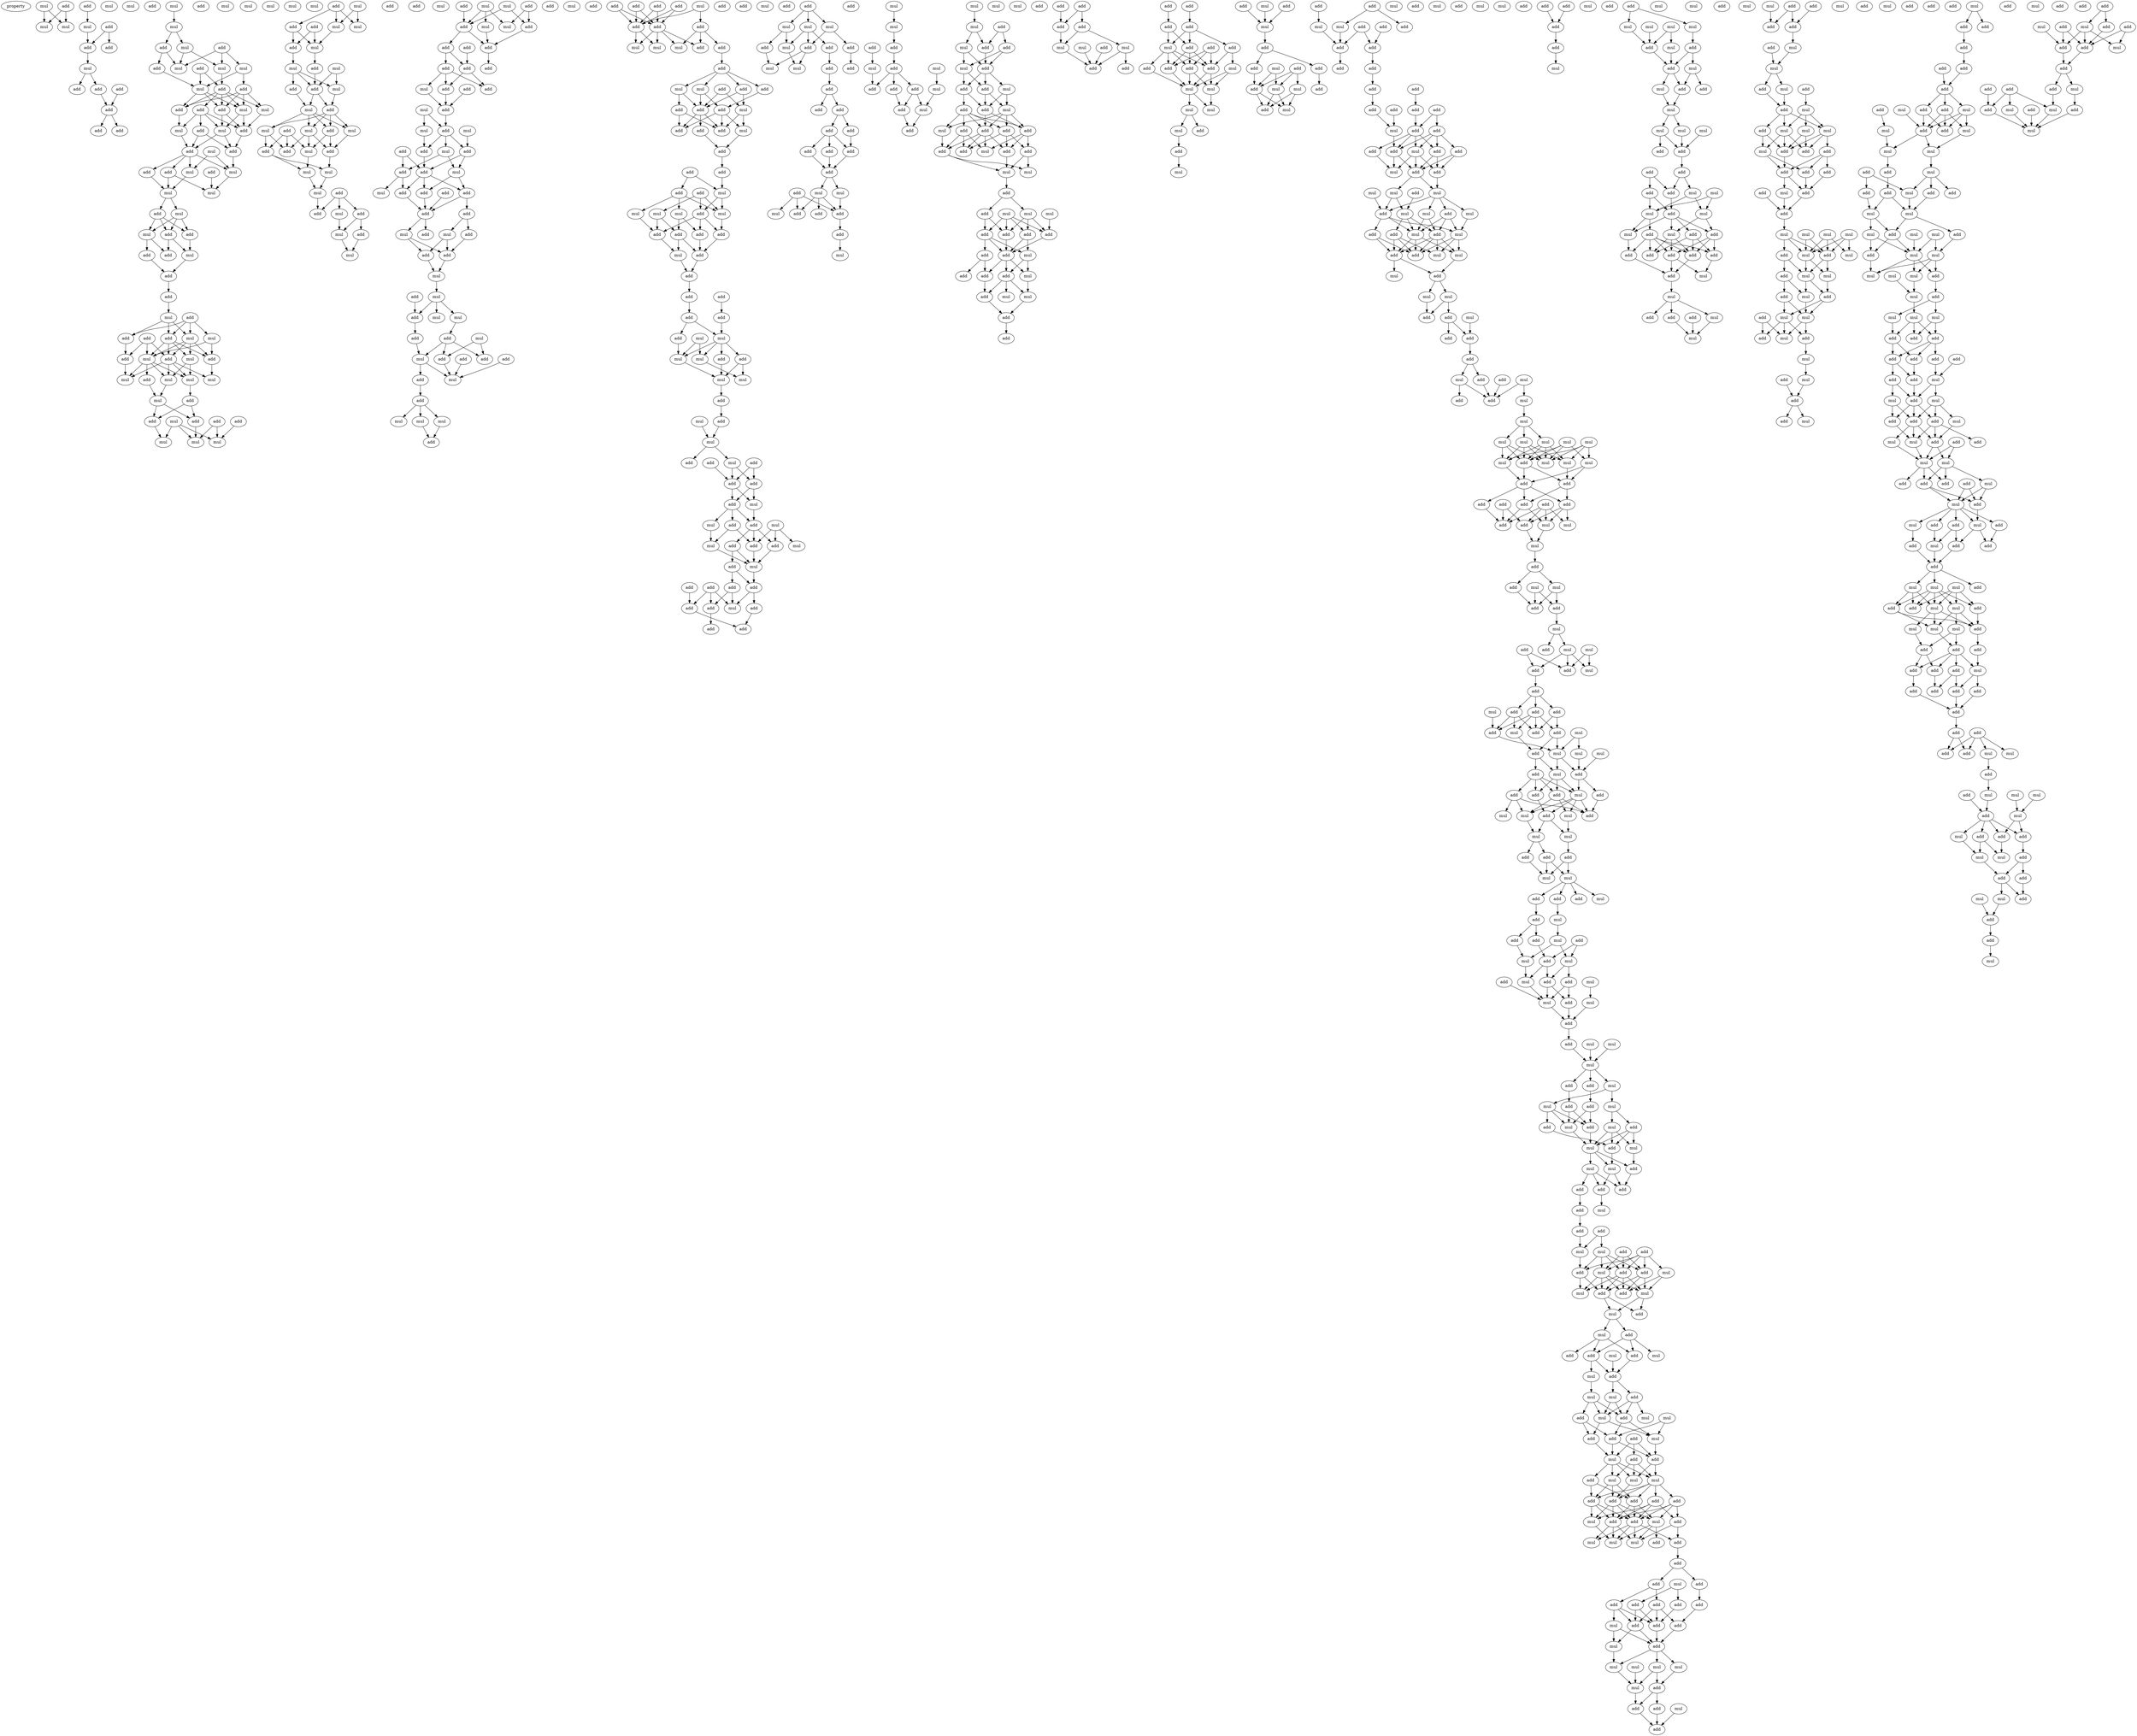 digraph {
    node [fontcolor=black]
    property [mul=2,lf=1.1]
    0 [ label = mul ];
    1 [ label = add ];
    2 [ label = add ];
    3 [ label = mul ];
    4 [ label = mul ];
    5 [ label = add ];
    6 [ label = mul ];
    7 [ label = mul ];
    8 [ label = add ];
    9 [ label = add ];
    10 [ label = mul ];
    11 [ label = add ];
    12 [ label = add ];
    13 [ label = mul ];
    14 [ label = add ];
    15 [ label = add ];
    16 [ label = add ];
    17 [ label = add ];
    18 [ label = add ];
    19 [ label = mul ];
    20 [ label = mul ];
    21 [ label = add ];
    22 [ label = add ];
    23 [ label = add ];
    24 [ label = mul ];
    25 [ label = add ];
    26 [ label = add ];
    27 [ label = mul ];
    28 [ label = mul ];
    29 [ label = mul ];
    30 [ label = add ];
    31 [ label = add ];
    32 [ label = mul ];
    33 [ label = mul ];
    34 [ label = add ];
    35 [ label = mul ];
    36 [ label = add ];
    37 [ label = add ];
    38 [ label = mul ];
    39 [ label = mul ];
    40 [ label = add ];
    41 [ label = add ];
    42 [ label = add ];
    43 [ label = add ];
    44 [ label = mul ];
    45 [ label = add ];
    46 [ label = mul ];
    47 [ label = add ];
    48 [ label = add ];
    49 [ label = mul ];
    50 [ label = mul ];
    51 [ label = mul ];
    52 [ label = add ];
    53 [ label = mul ];
    54 [ label = add ];
    55 [ label = mul ];
    56 [ label = add ];
    57 [ label = mul ];
    58 [ label = mul ];
    59 [ label = add ];
    60 [ label = add ];
    61 [ label = add ];
    62 [ label = add ];
    63 [ label = add ];
    64 [ label = mul ];
    65 [ label = mul ];
    66 [ label = add ];
    67 [ label = add ];
    68 [ label = mul ];
    69 [ label = mul ];
    70 [ label = add ];
    71 [ label = mul ];
    72 [ label = add ];
    73 [ label = mul ];
    74 [ label = add ];
    75 [ label = add ];
    76 [ label = mul ];
    77 [ label = mul ];
    78 [ label = mul ];
    79 [ label = add ];
    80 [ label = mul ];
    81 [ label = mul ];
    82 [ label = add ];
    83 [ label = add ];
    84 [ label = add ];
    85 [ label = add ];
    86 [ label = add ];
    87 [ label = mul ];
    88 [ label = mul ];
    89 [ label = mul ];
    90 [ label = mul ];
    91 [ label = mul ];
    92 [ label = mul ];
    93 [ label = mul ];
    94 [ label = add ];
    95 [ label = mul ];
    96 [ label = add ];
    97 [ label = mul ];
    98 [ label = mul ];
    99 [ label = add ];
    100 [ label = add ];
    101 [ label = mul ];
    102 [ label = add ];
    103 [ label = mul ];
    104 [ label = mul ];
    105 [ label = add ];
    106 [ label = add ];
    107 [ label = mul ];
    108 [ label = add ];
    109 [ label = add ];
    110 [ label = mul ];
    111 [ label = add ];
    112 [ label = mul ];
    113 [ label = mul ];
    114 [ label = add ];
    115 [ label = add ];
    116 [ label = mul ];
    117 [ label = mul ];
    118 [ label = add ];
    119 [ label = add ];
    120 [ label = add ];
    121 [ label = mul ];
    122 [ label = mul ];
    123 [ label = add ];
    124 [ label = mul ];
    125 [ label = add ];
    126 [ label = mul ];
    127 [ label = add ];
    128 [ label = add ];
    129 [ label = mul ];
    130 [ label = mul ];
    131 [ label = mul ];
    132 [ label = add ];
    133 [ label = mul ];
    134 [ label = add ];
    135 [ label = mul ];
    136 [ label = mul ];
    137 [ label = add ];
    138 [ label = add ];
    139 [ label = mul ];
    140 [ label = add ];
    141 [ label = add ];
    142 [ label = add ];
    143 [ label = add ];
    144 [ label = add ];
    145 [ label = add ];
    146 [ label = add ];
    147 [ label = add ];
    148 [ label = add ];
    149 [ label = mul ];
    150 [ label = mul ];
    151 [ label = add ];
    152 [ label = add ];
    153 [ label = mul ];
    154 [ label = mul ];
    155 [ label = add ];
    156 [ label = add ];
    157 [ label = add ];
    158 [ label = mul ];
    159 [ label = add ];
    160 [ label = add ];
    161 [ label = add ];
    162 [ label = mul ];
    163 [ label = add ];
    164 [ label = add ];
    165 [ label = add ];
    166 [ label = add ];
    167 [ label = mul ];
    168 [ label = add ];
    169 [ label = add ];
    170 [ label = mul ];
    171 [ label = mul ];
    172 [ label = add ];
    173 [ label = add ];
    174 [ label = add ];
    175 [ label = add ];
    176 [ label = mul ];
    177 [ label = mul ];
    178 [ label = add ];
    179 [ label = add ];
    180 [ label = mul ];
    181 [ label = mul ];
    182 [ label = mul ];
    183 [ label = add ];
    184 [ label = add ];
    185 [ label = add ];
    186 [ label = add ];
    187 [ label = mul ];
    188 [ label = add ];
    189 [ label = add ];
    190 [ label = add ];
    191 [ label = mul ];
    192 [ label = mul ];
    193 [ label = add ];
    194 [ label = add ];
    195 [ label = mul ];
    196 [ label = mul ];
    197 [ label = mul ];
    198 [ label = add ];
    199 [ label = mul ];
    200 [ label = add ];
    201 [ label = add ];
    202 [ label = add ];
    203 [ label = add ];
    204 [ label = add ];
    205 [ label = add ];
    206 [ label = add ];
    207 [ label = add ];
    208 [ label = mul ];
    209 [ label = add ];
    210 [ label = mul ];
    211 [ label = mul ];
    212 [ label = add ];
    213 [ label = add ];
    214 [ label = mul ];
    215 [ label = add ];
    216 [ label = mul ];
    217 [ label = add ];
    218 [ label = add ];
    219 [ label = mul ];
    220 [ label = add ];
    221 [ label = add ];
    222 [ label = add ];
    223 [ label = add ];
    224 [ label = add ];
    225 [ label = mul ];
    226 [ label = add ];
    227 [ label = add ];
    228 [ label = add ];
    229 [ label = add ];
    230 [ label = mul ];
    231 [ label = add ];
    232 [ label = mul ];
    233 [ label = add ];
    234 [ label = mul ];
    235 [ label = mul ];
    236 [ label = mul ];
    237 [ label = add ];
    238 [ label = add ];
    239 [ label = add ];
    240 [ label = add ];
    241 [ label = mul ];
    242 [ label = add ];
    243 [ label = add ];
    244 [ label = add ];
    245 [ label = add ];
    246 [ label = add ];
    247 [ label = add ];
    248 [ label = add ];
    249 [ label = add ];
    250 [ label = mul ];
    251 [ label = add ];
    252 [ label = mul ];
    253 [ label = add ];
    254 [ label = add ];
    255 [ label = mul ];
    256 [ label = mul ];
    257 [ label = mul ];
    258 [ label = mul ];
    259 [ label = add ];
    260 [ label = mul ];
    261 [ label = mul ];
    262 [ label = add ];
    263 [ label = add ];
    264 [ label = mul ];
    265 [ label = add ];
    266 [ label = add ];
    267 [ label = mul ];
    268 [ label = add ];
    269 [ label = add ];
    270 [ label = add ];
    271 [ label = mul ];
    272 [ label = add ];
    273 [ label = mul ];
    274 [ label = add ];
    275 [ label = mul ];
    276 [ label = add ];
    277 [ label = mul ];
    278 [ label = add ];
    279 [ label = add ];
    280 [ label = add ];
    281 [ label = mul ];
    282 [ label = mul ];
    283 [ label = add ];
    284 [ label = add ];
    285 [ label = add ];
    286 [ label = add ];
    287 [ label = add ];
    288 [ label = add ];
    289 [ label = add ];
    290 [ label = add ];
    291 [ label = mul ];
    292 [ label = add ];
    293 [ label = add ];
    294 [ label = add ];
    295 [ label = mul ];
    296 [ label = mul ];
    297 [ label = mul ];
    298 [ label = add ];
    299 [ label = mul ];
    300 [ label = add ];
    301 [ label = add ];
    302 [ label = add ];
    303 [ label = add ];
    304 [ label = mul ];
    305 [ label = mul ];
    306 [ label = add ];
    307 [ label = add ];
    308 [ label = add ];
    309 [ label = add ];
    310 [ label = add ];
    311 [ label = add ];
    312 [ label = add ];
    313 [ label = add ];
    314 [ label = add ];
    315 [ label = add ];
    316 [ label = add ];
    317 [ label = mul ];
    318 [ label = add ];
    319 [ label = mul ];
    320 [ label = add ];
    321 [ label = add ];
    322 [ label = add ];
    323 [ label = mul ];
    324 [ label = add ];
    325 [ label = mul ];
    326 [ label = mul ];
    327 [ label = mul ];
    328 [ label = add ];
    329 [ label = add ];
    330 [ label = mul ];
    331 [ label = mul ];
    332 [ label = add ];
    333 [ label = add ];
    334 [ label = add ];
    335 [ label = mul ];
    336 [ label = add ];
    337 [ label = mul ];
    338 [ label = add ];
    339 [ label = add ];
    340 [ label = mul ];
    341 [ label = add ];
    342 [ label = mul ];
    343 [ label = mul ];
    344 [ label = add ];
    345 [ label = add ];
    346 [ label = mul ];
    347 [ label = add ];
    348 [ label = mul ];
    349 [ label = add ];
    350 [ label = add ];
    351 [ label = mul ];
    352 [ label = mul ];
    353 [ label = add ];
    354 [ label = mul ];
    355 [ label = add ];
    356 [ label = add ];
    357 [ label = mul ];
    358 [ label = add ];
    359 [ label = add ];
    360 [ label = add ];
    361 [ label = mul ];
    362 [ label = add ];
    363 [ label = add ];
    364 [ label = add ];
    365 [ label = add ];
    366 [ label = mul ];
    367 [ label = mul ];
    368 [ label = add ];
    369 [ label = mul ];
    370 [ label = mul ];
    371 [ label = add ];
    372 [ label = mul ];
    373 [ label = add ];
    374 [ label = add ];
    375 [ label = add ];
    376 [ label = add ];
    377 [ label = mul ];
    378 [ label = add ];
    379 [ label = add ];
    380 [ label = add ];
    381 [ label = add ];
    382 [ label = add ];
    383 [ label = mul ];
    384 [ label = add ];
    385 [ label = mul ];
    386 [ label = add ];
    387 [ label = mul ];
    388 [ label = add ];
    389 [ label = add ];
    390 [ label = add ];
    391 [ label = add ];
    392 [ label = add ];
    393 [ label = add ];
    394 [ label = mul ];
    395 [ label = mul ];
    396 [ label = mul ];
    397 [ label = add ];
    398 [ label = add ];
    399 [ label = add ];
    400 [ label = add ];
    401 [ label = add ];
    402 [ label = add ];
    403 [ label = add ];
    404 [ label = add ];
    405 [ label = mul ];
    406 [ label = add ];
    407 [ label = add ];
    408 [ label = add ];
    409 [ label = add ];
    410 [ label = mul ];
    411 [ label = add ];
    412 [ label = add ];
    413 [ label = mul ];
    414 [ label = mul ];
    415 [ label = mul ];
    416 [ label = mul ];
    417 [ label = mul ];
    418 [ label = add ];
    419 [ label = add ];
    420 [ label = add ];
    421 [ label = mul ];
    422 [ label = add ];
    423 [ label = mul ];
    424 [ label = mul ];
    425 [ label = add ];
    426 [ label = add ];
    427 [ label = add ];
    428 [ label = add ];
    429 [ label = mul ];
    430 [ label = add ];
    431 [ label = mul ];
    432 [ label = mul ];
    433 [ label = add ];
    434 [ label = add ];
    435 [ label = mul ];
    436 [ label = add ];
    437 [ label = add ];
    438 [ label = add ];
    439 [ label = add ];
    440 [ label = mul ];
    441 [ label = add ];
    442 [ label = mul ];
    443 [ label = add ];
    444 [ label = add ];
    445 [ label = add ];
    446 [ label = add ];
    447 [ label = add ];
    448 [ label = add ];
    449 [ label = add ];
    450 [ label = mul ];
    451 [ label = add ];
    452 [ label = add ];
    453 [ label = add ];
    454 [ label = add ];
    455 [ label = add ];
    456 [ label = mul ];
    457 [ label = add ];
    458 [ label = add ];
    459 [ label = mul ];
    460 [ label = add ];
    461 [ label = add ];
    462 [ label = add ];
    463 [ label = mul ];
    464 [ label = add ];
    465 [ label = mul ];
    466 [ label = mul ];
    467 [ label = mul ];
    468 [ label = add ];
    469 [ label = mul ];
    470 [ label = add ];
    471 [ label = mul ];
    472 [ label = add ];
    473 [ label = mul ];
    474 [ label = add ];
    475 [ label = add ];
    476 [ label = add ];
    477 [ label = mul ];
    478 [ label = mul ];
    479 [ label = mul ];
    480 [ label = add ];
    481 [ label = mul ];
    482 [ label = add ];
    483 [ label = add ];
    484 [ label = mul ];
    485 [ label = mul ];
    486 [ label = mul ];
    487 [ label = mul ];
    488 [ label = add ];
    489 [ label = add ];
    490 [ label = add ];
    491 [ label = add ];
    492 [ label = add ];
    493 [ label = add ];
    494 [ label = mul ];
    495 [ label = mul ];
    496 [ label = add ];
    497 [ label = add ];
    498 [ label = mul ];
    499 [ label = add ];
    500 [ label = add ];
    501 [ label = mul ];
    502 [ label = mul ];
    503 [ label = mul ];
    504 [ label = mul ];
    505 [ label = mul ];
    506 [ label = mul ];
    507 [ label = mul ];
    508 [ label = add ];
    509 [ label = mul ];
    510 [ label = mul ];
    511 [ label = mul ];
    512 [ label = add ];
    513 [ label = add ];
    514 [ label = add ];
    515 [ label = add ];
    516 [ label = add ];
    517 [ label = add ];
    518 [ label = add ];
    519 [ label = mul ];
    520 [ label = add ];
    521 [ label = add ];
    522 [ label = mul ];
    523 [ label = mul ];
    524 [ label = add ];
    525 [ label = add ];
    526 [ label = mul ];
    527 [ label = mul ];
    528 [ label = add ];
    529 [ label = add ];
    530 [ label = mul ];
    531 [ label = mul ];
    532 [ label = mul ];
    533 [ label = add ];
    534 [ label = mul ];
    535 [ label = add ];
    536 [ label = add ];
    537 [ label = add ];
    538 [ label = mul ];
    539 [ label = add ];
    540 [ label = add ];
    541 [ label = add ];
    542 [ label = mul ];
    543 [ label = add ];
    544 [ label = add ];
    545 [ label = add ];
    546 [ label = mul ];
    547 [ label = mul ];
    548 [ label = add ];
    549 [ label = mul ];
    550 [ label = add ];
    551 [ label = mul ];
    552 [ label = mul ];
    553 [ label = add ];
    554 [ label = add ];
    555 [ label = mul ];
    556 [ label = add ];
    557 [ label = add ];
    558 [ label = mul ];
    559 [ label = add ];
    560 [ label = add ];
    561 [ label = add ];
    562 [ label = mul ];
    563 [ label = add ];
    564 [ label = mul ];
    565 [ label = mul ];
    566 [ label = mul ];
    567 [ label = mul ];
    568 [ label = add ];
    569 [ label = add ];
    570 [ label = add ];
    571 [ label = mul ];
    572 [ label = mul ];
    573 [ label = add ];
    574 [ label = add ];
    575 [ label = add ];
    576 [ label = add ];
    577 [ label = mul ];
    578 [ label = mul ];
    579 [ label = add ];
    580 [ label = add ];
    581 [ label = mul ];
    582 [ label = add ];
    583 [ label = add ];
    584 [ label = add ];
    585 [ label = mul ];
    586 [ label = mul ];
    587 [ label = add ];
    588 [ label = mul ];
    589 [ label = add ];
    590 [ label = mul ];
    591 [ label = add ];
    592 [ label = mul ];
    593 [ label = add ];
    594 [ label = mul ];
    595 [ label = add ];
    596 [ label = mul ];
    597 [ label = mul ];
    598 [ label = mul ];
    599 [ label = add ];
    600 [ label = mul ];
    601 [ label = mul ];
    602 [ label = add ];
    603 [ label = mul ];
    604 [ label = add ];
    605 [ label = mul ];
    606 [ label = mul ];
    607 [ label = add ];
    608 [ label = add ];
    609 [ label = add ];
    610 [ label = mul ];
    611 [ label = add ];
    612 [ label = add ];
    613 [ label = mul ];
    614 [ label = add ];
    615 [ label = mul ];
    616 [ label = mul ];
    617 [ label = add ];
    618 [ label = mul ];
    619 [ label = mul ];
    620 [ label = add ];
    621 [ label = add ];
    622 [ label = add ];
    623 [ label = add ];
    624 [ label = mul ];
    625 [ label = add ];
    626 [ label = add ];
    627 [ label = add ];
    628 [ label = add ];
    629 [ label = mul ];
    630 [ label = mul ];
    631 [ label = add ];
    632 [ label = add ];
    633 [ label = add ];
    634 [ label = mul ];
    635 [ label = mul ];
    636 [ label = add ];
    637 [ label = add ];
    638 [ label = mul ];
    639 [ label = mul ];
    640 [ label = mul ];
    641 [ label = add ];
    642 [ label = mul ];
    643 [ label = add ];
    644 [ label = add ];
    645 [ label = mul ];
    646 [ label = add ];
    647 [ label = mul ];
    648 [ label = add ];
    649 [ label = mul ];
    650 [ label = add ];
    651 [ label = mul ];
    652 [ label = add ];
    653 [ label = mul ];
    654 [ label = mul ];
    655 [ label = mul ];
    656 [ label = add ];
    657 [ label = mul ];
    658 [ label = add ];
    659 [ label = mul ];
    660 [ label = add ];
    661 [ label = add ];
    662 [ label = add ];
    663 [ label = add ];
    664 [ label = mul ];
    665 [ label = add ];
    666 [ label = mul ];
    667 [ label = mul ];
    668 [ label = add ];
    669 [ label = mul ];
    670 [ label = add ];
    671 [ label = add ];
    672 [ label = add ];
    673 [ label = add ];
    674 [ label = add ];
    675 [ label = mul ];
    676 [ label = add ];
    677 [ label = add ];
    678 [ label = mul ];
    679 [ label = add ];
    680 [ label = add ];
    681 [ label = mul ];
    682 [ label = mul ];
    683 [ label = mul ];
    684 [ label = add ];
    685 [ label = add ];
    686 [ label = add ];
    687 [ label = add ];
    688 [ label = mul ];
    689 [ label = add ];
    690 [ label = add ];
    691 [ label = add ];
    692 [ label = add ];
    693 [ label = add ];
    694 [ label = add ];
    695 [ label = mul ];
    696 [ label = add ];
    697 [ label = add ];
    698 [ label = mul ];
    699 [ label = add ];
    700 [ label = mul ];
    701 [ label = add ];
    702 [ label = mul ];
    703 [ label = mul ];
    704 [ label = mul ];
    705 [ label = mul ];
    706 [ label = add ];
    707 [ label = mul ];
    708 [ label = add ];
    709 [ label = add ];
    710 [ label = add ];
    711 [ label = add ];
    712 [ label = add ];
    713 [ label = mul ];
    714 [ label = add ];
    715 [ label = add ];
    716 [ label = add ];
    717 [ label = mul ];
    718 [ label = add ];
    719 [ label = mul ];
    720 [ label = mul ];
    721 [ label = mul ];
    722 [ label = mul ];
    723 [ label = mul ];
    724 [ label = add ];
    725 [ label = add ];
    726 [ label = add ];
    727 [ label = mul ];
    728 [ label = mul ];
    729 [ label = add ];
    730 [ label = mul ];
    731 [ label = add ];
    732 [ label = mul ];
    733 [ label = mul ];
    734 [ label = mul ];
    735 [ label = mul ];
    736 [ label = mul ];
    737 [ label = add ];
    738 [ label = add ];
    739 [ label = add ];
    740 [ label = add ];
    741 [ label = add ];
    742 [ label = add ];
    743 [ label = mul ];
    744 [ label = add ];
    745 [ label = mul ];
    746 [ label = mul ];
    747 [ label = add ];
    748 [ label = mul ];
    749 [ label = add ];
    750 [ label = mul ];
    751 [ label = add ];
    752 [ label = add ];
    753 [ label = mul ];
    754 [ label = add ];
    755 [ label = add ];
    756 [ label = add ];
    757 [ label = add ];
    758 [ label = add ];
    759 [ label = add ];
    760 [ label = mul ];
    761 [ label = mul ];
    762 [ label = mul ];
    763 [ label = add ];
    764 [ label = add ];
    765 [ label = add ];
    766 [ label = mul ];
    767 [ label = mul ];
    768 [ label = mul ];
    769 [ label = add ];
    770 [ label = add ];
    771 [ label = mul ];
    772 [ label = add ];
    773 [ label = add ];
    774 [ label = add ];
    775 [ label = mul ];
    776 [ label = mul ];
    777 [ label = add ];
    778 [ label = add ];
    779 [ label = mul ];
    780 [ label = add ];
    781 [ label = mul ];
    782 [ label = add ];
    783 [ label = mul ];
    784 [ label = mul ];
    785 [ label = mul ];
    786 [ label = add ];
    787 [ label = add ];
    788 [ label = add ];
    789 [ label = add ];
    790 [ label = mul ];
    791 [ label = add ];
    792 [ label = add ];
    793 [ label = add ];
    794 [ label = add ];
    795 [ label = add ];
    796 [ label = mul ];
    797 [ label = mul ];
    798 [ label = add ];
    799 [ label = mul ];
    800 [ label = mul ];
    801 [ label = mul ];
    802 [ label = mul ];
    803 [ label = add ];
    804 [ label = mul ];
    805 [ label = add ];
    806 [ label = mul ];
    807 [ label = mul ];
    808 [ label = add ];
    809 [ label = mul ];
    810 [ label = add ];
    811 [ label = mul ];
    812 [ label = add ];
    813 [ label = mul ];
    814 [ label = add ];
    815 [ label = mul ];
    816 [ label = mul ];
    817 [ label = add ];
    818 [ label = add ];
    819 [ label = mul ];
    820 [ label = add ];
    821 [ label = add ];
    822 [ label = add ];
    823 [ label = mul ];
    824 [ label = add ];
    825 [ label = add ];
    826 [ label = mul ];
    827 [ label = add ];
    828 [ label = mul ];
    829 [ label = add ];
    830 [ label = add ];
    831 [ label = add ];
    832 [ label = add ];
    833 [ label = add ];
    834 [ label = add ];
    835 [ label = add ];
    836 [ label = mul ];
    837 [ label = add ];
    838 [ label = add ];
    839 [ label = mul ];
    840 [ label = add ];
    841 [ label = add ];
    842 [ label = mul ];
    843 [ label = mul ];
    844 [ label = mul ];
    845 [ label = mul ];
    846 [ label = add ];
    847 [ label = mul ];
    848 [ label = add ];
    849 [ label = add ];
    850 [ label = add ];
    851 [ label = mul ];
    852 [ label = add ];
    853 [ label = add ];
    854 [ label = mul ];
    855 [ label = mul ];
    856 [ label = add ];
    857 [ label = mul ];
    858 [ label = add ];
    859 [ label = mul ];
    860 [ label = mul ];
    861 [ label = mul ];
    862 [ label = add ];
    863 [ label = mul ];
    864 [ label = add ];
    865 [ label = mul ];
    866 [ label = mul ];
    867 [ label = mul ];
    868 [ label = mul ];
    869 [ label = add ];
    870 [ label = mul ];
    871 [ label = mul ];
    872 [ label = mul ];
    873 [ label = add ];
    874 [ label = add ];
    875 [ label = add ];
    876 [ label = add ];
    877 [ label = add ];
    878 [ label = add ];
    879 [ label = add ];
    880 [ label = add ];
    881 [ label = mul ];
    882 [ label = add ];
    883 [ label = add ];
    884 [ label = mul ];
    885 [ label = mul ];
    886 [ label = add ];
    887 [ label = add ];
    888 [ label = add ];
    889 [ label = add ];
    890 [ label = mul ];
    891 [ label = add ];
    892 [ label = mul ];
    893 [ label = add ];
    894 [ label = mul ];
    895 [ label = add ];
    896 [ label = mul ];
    897 [ label = mul ];
    898 [ label = add ];
    899 [ label = add ];
    900 [ label = add ];
    901 [ label = add ];
    902 [ label = mul ];
    903 [ label = add ];
    904 [ label = mul ];
    905 [ label = mul ];
    906 [ label = mul ];
    907 [ label = add ];
    908 [ label = add ];
    909 [ label = add ];
    910 [ label = add ];
    911 [ label = mul ];
    912 [ label = add ];
    913 [ label = add ];
    914 [ label = add ];
    915 [ label = mul ];
    916 [ label = mul ];
    917 [ label = add ];
    918 [ label = mul ];
    919 [ label = add ];
    920 [ label = add ];
    921 [ label = add ];
    922 [ label = mul ];
    923 [ label = mul ];
    924 [ label = mul ];
    925 [ label = mul ];
    926 [ label = add ];
    927 [ label = mul ];
    928 [ label = add ];
    929 [ label = add ];
    930 [ label = add ];
    931 [ label = mul ];
    932 [ label = add ];
    933 [ label = add ];
    934 [ label = add ];
    935 [ label = add ];
    936 [ label = add ];
    937 [ label = add ];
    938 [ label = add ];
    939 [ label = add ];
    940 [ label = add ];
    941 [ label = add ];
    942 [ label = add ];
    943 [ label = mul ];
    944 [ label = mul ];
    945 [ label = add ];
    946 [ label = add ];
    947 [ label = add ];
    948 [ label = mul ];
    949 [ label = mul ];
    950 [ label = mul ];
    951 [ label = mul ];
    952 [ label = add ];
    953 [ label = mul ];
    954 [ label = add ];
    955 [ label = add ];
    956 [ label = mul ];
    957 [ label = add ];
    958 [ label = mul ];
    959 [ label = mul ];
    960 [ label = add ];
    961 [ label = add ];
    962 [ label = add ];
    963 [ label = mul ];
    964 [ label = add ];
    965 [ label = add ];
    966 [ label = mul ];
    967 [ label = add ];
    968 [ label = add ];
    969 [ label = mul ];
    970 [ label = add ];
    971 [ label = add ];
    972 [ label = add ];
    973 [ label = add ];
    974 [ label = mul ];
    975 [ label = add ];
    976 [ label = mul ];
    977 [ label = add ];
    978 [ label = add ];
    979 [ label = mul ];
    980 [ label = add ];
    981 [ label = add ];
    982 [ label = add ];
    983 [ label = mul ];
    984 [ label = add ];
    985 [ label = add ];
    986 [ label = mul ];
    987 [ label = add ];
    988 [ label = mul ];
    989 [ label = add ];
    990 [ label = mul ];
    0 -> 3 [ name = 0 ];
    0 -> 4 [ name = 1 ];
    1 -> 3 [ name = 2 ];
    1 -> 4 [ name = 3 ];
    2 -> 6 [ name = 4 ];
    5 -> 8 [ name = 5 ];
    5 -> 9 [ name = 6 ];
    6 -> 9 [ name = 7 ];
    9 -> 10 [ name = 8 ];
    10 -> 11 [ name = 9 ];
    10 -> 12 [ name = 10 ];
    12 -> 15 [ name = 11 ];
    14 -> 15 [ name = 12 ];
    15 -> 17 [ name = 13 ];
    15 -> 18 [ name = 14 ];
    19 -> 20 [ name = 15 ];
    20 -> 22 [ name = 16 ];
    20 -> 24 [ name = 17 ];
    22 -> 25 [ name = 18 ];
    22 -> 28 [ name = 19 ];
    23 -> 27 [ name = 20 ];
    23 -> 28 [ name = 21 ];
    23 -> 29 [ name = 22 ];
    24 -> 27 [ name = 23 ];
    24 -> 28 [ name = 24 ];
    25 -> 32 [ name = 25 ];
    26 -> 31 [ name = 26 ];
    26 -> 32 [ name = 27 ];
    27 -> 31 [ name = 28 ];
    29 -> 30 [ name = 29 ];
    29 -> 32 [ name = 30 ];
    30 -> 33 [ name = 31 ];
    30 -> 34 [ name = 32 ];
    30 -> 35 [ name = 33 ];
    30 -> 37 [ name = 34 ];
    31 -> 33 [ name = 35 ];
    31 -> 34 [ name = 36 ];
    31 -> 35 [ name = 37 ];
    31 -> 36 [ name = 38 ];
    31 -> 37 [ name = 39 ];
    32 -> 34 [ name = 40 ];
    32 -> 35 [ name = 41 ];
    32 -> 37 [ name = 42 ];
    33 -> 40 [ name = 43 ];
    34 -> 39 [ name = 44 ];
    35 -> 38 [ name = 45 ];
    35 -> 40 [ name = 46 ];
    36 -> 38 [ name = 47 ];
    36 -> 39 [ name = 48 ];
    36 -> 40 [ name = 49 ];
    36 -> 41 [ name = 50 ];
    37 -> 38 [ name = 51 ];
    37 -> 40 [ name = 52 ];
    38 -> 42 [ name = 53 ];
    38 -> 43 [ name = 54 ];
    39 -> 43 [ name = 55 ];
    40 -> 42 [ name = 56 ];
    41 -> 42 [ name = 57 ];
    41 -> 43 [ name = 58 ];
    42 -> 49 [ name = 59 ];
    43 -> 45 [ name = 60 ];
    43 -> 46 [ name = 61 ];
    43 -> 48 [ name = 62 ];
    43 -> 49 [ name = 63 ];
    44 -> 46 [ name = 64 ];
    44 -> 49 [ name = 65 ];
    45 -> 51 [ name = 66 ];
    46 -> 51 [ name = 67 ];
    47 -> 50 [ name = 68 ];
    48 -> 50 [ name = 69 ];
    48 -> 51 [ name = 70 ];
    49 -> 50 [ name = 71 ];
    51 -> 52 [ name = 72 ];
    51 -> 53 [ name = 73 ];
    52 -> 54 [ name = 74 ];
    52 -> 55 [ name = 75 ];
    52 -> 56 [ name = 76 ];
    53 -> 54 [ name = 77 ];
    53 -> 55 [ name = 78 ];
    53 -> 56 [ name = 79 ];
    54 -> 57 [ name = 80 ];
    54 -> 60 [ name = 81 ];
    55 -> 59 [ name = 82 ];
    55 -> 60 [ name = 83 ];
    56 -> 57 [ name = 84 ];
    57 -> 61 [ name = 85 ];
    59 -> 61 [ name = 86 ];
    61 -> 62 [ name = 87 ];
    62 -> 64 [ name = 88 ];
    63 -> 66 [ name = 89 ];
    63 -> 68 [ name = 90 ];
    63 -> 69 [ name = 91 ];
    63 -> 70 [ name = 92 ];
    64 -> 66 [ name = 93 ];
    64 -> 69 [ name = 94 ];
    64 -> 70 [ name = 95 ];
    66 -> 74 [ name = 96 ];
    67 -> 73 [ name = 97 ];
    67 -> 74 [ name = 98 ];
    67 -> 75 [ name = 99 ];
    68 -> 72 [ name = 100 ];
    68 -> 73 [ name = 101 ];
    69 -> 71 [ name = 102 ];
    69 -> 72 [ name = 103 ];
    69 -> 73 [ name = 104 ];
    69 -> 75 [ name = 105 ];
    70 -> 71 [ name = 106 ];
    70 -> 72 [ name = 107 ];
    70 -> 73 [ name = 108 ];
    70 -> 75 [ name = 109 ];
    71 -> 77 [ name = 110 ];
    71 -> 80 [ name = 111 ];
    72 -> 76 [ name = 112 ];
    73 -> 77 [ name = 113 ];
    73 -> 78 [ name = 114 ];
    73 -> 79 [ name = 115 ];
    73 -> 80 [ name = 116 ];
    74 -> 78 [ name = 117 ];
    75 -> 76 [ name = 118 ];
    75 -> 77 [ name = 119 ];
    75 -> 78 [ name = 120 ];
    75 -> 80 [ name = 121 ];
    77 -> 82 [ name = 122 ];
    79 -> 81 [ name = 123 ];
    80 -> 81 [ name = 124 ];
    81 -> 84 [ name = 125 ];
    81 -> 85 [ name = 126 ];
    82 -> 84 [ name = 127 ];
    82 -> 85 [ name = 128 ];
    83 -> 91 [ name = 129 ];
    84 -> 92 [ name = 130 ];
    85 -> 88 [ name = 131 ];
    86 -> 88 [ name = 132 ];
    86 -> 91 [ name = 133 ];
    87 -> 88 [ name = 134 ];
    87 -> 91 [ name = 135 ];
    87 -> 92 [ name = 136 ];
    94 -> 96 [ name = 137 ];
    94 -> 97 [ name = 138 ];
    94 -> 98 [ name = 139 ];
    95 -> 97 [ name = 140 ];
    95 -> 98 [ name = 141 ];
    96 -> 100 [ name = 142 ];
    96 -> 101 [ name = 143 ];
    97 -> 101 [ name = 144 ];
    99 -> 100 [ name = 145 ];
    99 -> 101 [ name = 146 ];
    100 -> 103 [ name = 147 ];
    101 -> 105 [ name = 148 ];
    103 -> 106 [ name = 149 ];
    103 -> 107 [ name = 150 ];
    103 -> 108 [ name = 151 ];
    104 -> 107 [ name = 152 ];
    104 -> 108 [ name = 153 ];
    105 -> 108 [ name = 154 ];
    106 -> 110 [ name = 155 ];
    107 -> 111 [ name = 156 ];
    108 -> 110 [ name = 157 ];
    108 -> 111 [ name = 158 ];
    110 -> 112 [ name = 159 ];
    110 -> 113 [ name = 160 ];
    110 -> 115 [ name = 161 ];
    110 -> 116 [ name = 162 ];
    111 -> 112 [ name = 163 ];
    111 -> 113 [ name = 164 ];
    111 -> 115 [ name = 165 ];
    111 -> 116 [ name = 166 ];
    112 -> 118 [ name = 167 ];
    112 -> 119 [ name = 168 ];
    113 -> 120 [ name = 169 ];
    114 -> 117 [ name = 170 ];
    114 -> 118 [ name = 171 ];
    114 -> 119 [ name = 172 ];
    115 -> 117 [ name = 173 ];
    115 -> 120 [ name = 174 ];
    116 -> 117 [ name = 175 ];
    116 -> 118 [ name = 176 ];
    116 -> 120 [ name = 177 ];
    117 -> 121 [ name = 178 ];
    119 -> 121 [ name = 179 ];
    119 -> 122 [ name = 180 ];
    120 -> 122 [ name = 181 ];
    121 -> 124 [ name = 182 ];
    122 -> 124 [ name = 183 ];
    123 -> 125 [ name = 184 ];
    123 -> 126 [ name = 185 ];
    123 -> 127 [ name = 186 ];
    124 -> 127 [ name = 187 ];
    125 -> 128 [ name = 188 ];
    125 -> 129 [ name = 189 ];
    126 -> 129 [ name = 190 ];
    128 -> 130 [ name = 191 ];
    129 -> 130 [ name = 192 ];
    132 -> 138 [ name = 193 ];
    132 -> 139 [ name = 194 ];
    133 -> 137 [ name = 195 ];
    133 -> 138 [ name = 196 ];
    134 -> 137 [ name = 197 ];
    135 -> 136 [ name = 198 ];
    135 -> 137 [ name = 199 ];
    135 -> 139 [ name = 200 ];
    136 -> 140 [ name = 201 ];
    137 -> 140 [ name = 202 ];
    137 -> 141 [ name = 203 ];
    138 -> 140 [ name = 204 ];
    140 -> 144 [ name = 205 ];
    141 -> 143 [ name = 206 ];
    141 -> 145 [ name = 207 ];
    142 -> 145 [ name = 208 ];
    143 -> 147 [ name = 209 ];
    143 -> 148 [ name = 210 ];
    143 -> 149 [ name = 211 ];
    145 -> 147 [ name = 212 ];
    145 -> 148 [ name = 213 ];
    146 -> 151 [ name = 214 ];
    147 -> 151 [ name = 215 ];
    149 -> 151 [ name = 216 ];
    150 -> 152 [ name = 217 ];
    150 -> 154 [ name = 218 ];
    151 -> 152 [ name = 219 ];
    152 -> 156 [ name = 220 ];
    152 -> 158 [ name = 221 ];
    152 -> 159 [ name = 222 ];
    153 -> 159 [ name = 223 ];
    154 -> 156 [ name = 224 ];
    155 -> 160 [ name = 225 ];
    155 -> 161 [ name = 226 ];
    156 -> 161 [ name = 227 ];
    158 -> 160 [ name = 228 ];
    158 -> 162 [ name = 229 ];
    159 -> 161 [ name = 230 ];
    159 -> 162 [ name = 231 ];
    160 -> 166 [ name = 232 ];
    160 -> 167 [ name = 233 ];
    161 -> 163 [ name = 234 ];
    161 -> 164 [ name = 235 ];
    161 -> 166 [ name = 236 ];
    162 -> 163 [ name = 237 ];
    162 -> 164 [ name = 238 ];
    163 -> 168 [ name = 239 ];
    163 -> 169 [ name = 240 ];
    164 -> 169 [ name = 241 ];
    165 -> 169 [ name = 242 ];
    166 -> 169 [ name = 243 ];
    168 -> 170 [ name = 244 ];
    168 -> 172 [ name = 245 ];
    169 -> 171 [ name = 246 ];
    169 -> 173 [ name = 247 ];
    170 -> 174 [ name = 248 ];
    170 -> 175 [ name = 249 ];
    171 -> 174 [ name = 250 ];
    171 -> 175 [ name = 251 ];
    172 -> 175 [ name = 252 ];
    174 -> 176 [ name = 253 ];
    175 -> 176 [ name = 254 ];
    176 -> 177 [ name = 255 ];
    177 -> 179 [ name = 256 ];
    177 -> 180 [ name = 257 ];
    177 -> 181 [ name = 258 ];
    178 -> 179 [ name = 259 ];
    179 -> 184 [ name = 260 ];
    181 -> 183 [ name = 261 ];
    182 -> 188 [ name = 262 ];
    182 -> 189 [ name = 263 ];
    183 -> 187 [ name = 264 ];
    183 -> 188 [ name = 265 ];
    183 -> 189 [ name = 266 ];
    184 -> 187 [ name = 267 ];
    185 -> 192 [ name = 268 ];
    186 -> 192 [ name = 269 ];
    187 -> 190 [ name = 270 ];
    187 -> 192 [ name = 271 ];
    189 -> 192 [ name = 272 ];
    190 -> 193 [ name = 273 ];
    193 -> 195 [ name = 274 ];
    193 -> 196 [ name = 275 ];
    193 -> 197 [ name = 276 ];
    196 -> 198 [ name = 277 ];
    197 -> 198 [ name = 278 ];
    199 -> 205 [ name = 279 ];
    199 -> 206 [ name = 280 ];
    200 -> 204 [ name = 281 ];
    200 -> 205 [ name = 282 ];
    201 -> 204 [ name = 283 ];
    201 -> 205 [ name = 284 ];
    202 -> 204 [ name = 285 ];
    202 -> 205 [ name = 286 ];
    203 -> 204 [ name = 287 ];
    203 -> 205 [ name = 288 ];
    204 -> 207 [ name = 289 ];
    204 -> 208 [ name = 290 ];
    204 -> 210 [ name = 291 ];
    204 -> 211 [ name = 292 ];
    205 -> 210 [ name = 293 ];
    205 -> 211 [ name = 294 ];
    206 -> 207 [ name = 295 ];
    206 -> 208 [ name = 296 ];
    206 -> 209 [ name = 297 ];
    209 -> 212 [ name = 298 ];
    212 -> 213 [ name = 299 ];
    212 -> 214 [ name = 300 ];
    212 -> 216 [ name = 301 ];
    212 -> 217 [ name = 302 ];
    213 -> 219 [ name = 303 ];
    213 -> 220 [ name = 304 ];
    214 -> 220 [ name = 305 ];
    214 -> 221 [ name = 306 ];
    215 -> 219 [ name = 307 ];
    215 -> 220 [ name = 308 ];
    216 -> 218 [ name = 309 ];
    216 -> 220 [ name = 310 ];
    217 -> 218 [ name = 311 ];
    218 -> 223 [ name = 312 ];
    218 -> 224 [ name = 313 ];
    218 -> 225 [ name = 314 ];
    219 -> 223 [ name = 315 ];
    219 -> 225 [ name = 316 ];
    220 -> 222 [ name = 317 ];
    220 -> 223 [ name = 318 ];
    220 -> 224 [ name = 319 ];
    221 -> 223 [ name = 320 ];
    221 -> 224 [ name = 321 ];
    222 -> 226 [ name = 322 ];
    225 -> 226 [ name = 323 ];
    226 -> 228 [ name = 324 ];
    227 -> 229 [ name = 325 ];
    227 -> 230 [ name = 326 ];
    228 -> 230 [ name = 327 ];
    229 -> 232 [ name = 328 ];
    229 -> 234 [ name = 329 ];
    229 -> 236 [ name = 330 ];
    230 -> 232 [ name = 331 ];
    230 -> 233 [ name = 332 ];
    231 -> 232 [ name = 333 ];
    231 -> 233 [ name = 334 ];
    231 -> 235 [ name = 335 ];
    232 -> 239 [ name = 336 ];
    233 -> 238 [ name = 337 ];
    233 -> 239 [ name = 338 ];
    233 -> 240 [ name = 339 ];
    234 -> 237 [ name = 340 ];
    234 -> 238 [ name = 341 ];
    235 -> 237 [ name = 342 ];
    235 -> 240 [ name = 343 ];
    236 -> 240 [ name = 344 ];
    237 -> 241 [ name = 345 ];
    237 -> 242 [ name = 346 ];
    238 -> 242 [ name = 347 ];
    239 -> 242 [ name = 348 ];
    240 -> 241 [ name = 349 ];
    241 -> 243 [ name = 350 ];
    242 -> 243 [ name = 351 ];
    243 -> 245 [ name = 352 ];
    245 -> 248 [ name = 353 ];
    247 -> 249 [ name = 354 ];
    248 -> 251 [ name = 355 ];
    248 -> 252 [ name = 356 ];
    249 -> 252 [ name = 357 ];
    250 -> 255 [ name = 358 ];
    250 -> 256 [ name = 359 ];
    251 -> 255 [ name = 360 ];
    252 -> 253 [ name = 361 ];
    252 -> 254 [ name = 362 ];
    252 -> 255 [ name = 363 ];
    252 -> 256 [ name = 364 ];
    253 -> 257 [ name = 365 ];
    253 -> 258 [ name = 366 ];
    254 -> 258 [ name = 367 ];
    255 -> 258 [ name = 368 ];
    256 -> 257 [ name = 369 ];
    258 -> 259 [ name = 370 ];
    259 -> 262 [ name = 371 ];
    260 -> 264 [ name = 372 ];
    262 -> 264 [ name = 373 ];
    264 -> 266 [ name = 374 ];
    264 -> 267 [ name = 375 ];
    265 -> 269 [ name = 376 ];
    267 -> 269 [ name = 377 ];
    267 -> 270 [ name = 378 ];
    268 -> 269 [ name = 379 ];
    268 -> 270 [ name = 380 ];
    269 -> 271 [ name = 381 ];
    269 -> 272 [ name = 382 ];
    270 -> 271 [ name = 383 ];
    270 -> 272 [ name = 384 ];
    271 -> 276 [ name = 385 ];
    272 -> 273 [ name = 386 ];
    272 -> 274 [ name = 387 ];
    272 -> 276 [ name = 388 ];
    273 -> 281 [ name = 389 ];
    274 -> 279 [ name = 390 ];
    274 -> 281 [ name = 391 ];
    275 -> 277 [ name = 392 ];
    275 -> 278 [ name = 393 ];
    275 -> 279 [ name = 394 ];
    276 -> 278 [ name = 395 ];
    276 -> 279 [ name = 396 ];
    276 -> 280 [ name = 397 ];
    278 -> 282 [ name = 398 ];
    279 -> 282 [ name = 399 ];
    280 -> 282 [ name = 400 ];
    280 -> 283 [ name = 401 ];
    281 -> 282 [ name = 402 ];
    282 -> 285 [ name = 403 ];
    283 -> 285 [ name = 404 ];
    283 -> 287 [ name = 405 ];
    284 -> 289 [ name = 406 ];
    285 -> 290 [ name = 407 ];
    285 -> 291 [ name = 408 ];
    286 -> 288 [ name = 409 ];
    286 -> 289 [ name = 410 ];
    286 -> 291 [ name = 411 ];
    287 -> 288 [ name = 412 ];
    287 -> 291 [ name = 413 ];
    288 -> 292 [ name = 414 ];
    289 -> 293 [ name = 415 ];
    290 -> 293 [ name = 416 ];
    294 -> 295 [ name = 417 ];
    294 -> 296 [ name = 418 ];
    294 -> 297 [ name = 419 ];
    295 -> 298 [ name = 420 ];
    295 -> 299 [ name = 421 ];
    296 -> 300 [ name = 422 ];
    296 -> 302 [ name = 423 ];
    297 -> 299 [ name = 424 ];
    297 -> 300 [ name = 425 ];
    297 -> 301 [ name = 426 ];
    298 -> 304 [ name = 427 ];
    299 -> 305 [ name = 428 ];
    300 -> 304 [ name = 429 ];
    300 -> 305 [ name = 430 ];
    301 -> 303 [ name = 431 ];
    302 -> 306 [ name = 432 ];
    303 -> 307 [ name = 433 ];
    307 -> 308 [ name = 434 ];
    307 -> 309 [ name = 435 ];
    309 -> 311 [ name = 436 ];
    309 -> 312 [ name = 437 ];
    311 -> 315 [ name = 438 ];
    312 -> 313 [ name = 439 ];
    312 -> 314 [ name = 440 ];
    312 -> 315 [ name = 441 ];
    313 -> 316 [ name = 442 ];
    314 -> 316 [ name = 443 ];
    315 -> 316 [ name = 444 ];
    316 -> 317 [ name = 445 ];
    316 -> 319 [ name = 446 ];
    317 -> 321 [ name = 447 ];
    318 -> 320 [ name = 448 ];
    318 -> 321 [ name = 449 ];
    318 -> 323 [ name = 450 ];
    319 -> 320 [ name = 451 ];
    319 -> 321 [ name = 452 ];
    319 -> 322 [ name = 453 ];
    321 -> 324 [ name = 454 ];
    324 -> 326 [ name = 455 ];
    325 -> 327 [ name = 456 ];
    327 -> 329 [ name = 457 ];
    328 -> 330 [ name = 458 ];
    329 -> 332 [ name = 459 ];
    330 -> 333 [ name = 460 ];
    331 -> 335 [ name = 461 ];
    332 -> 333 [ name = 462 ];
    332 -> 334 [ name = 463 ];
    332 -> 336 [ name = 464 ];
    334 -> 337 [ name = 465 ];
    334 -> 338 [ name = 466 ];
    335 -> 337 [ name = 467 ];
    336 -> 338 [ name = 468 ];
    337 -> 339 [ name = 469 ];
    338 -> 339 [ name = 470 ];
    340 -> 342 [ name = 471 ];
    341 -> 344 [ name = 472 ];
    341 -> 345 [ name = 473 ];
    342 -> 343 [ name = 474 ];
    342 -> 345 [ name = 475 ];
    343 -> 347 [ name = 476 ];
    343 -> 348 [ name = 477 ];
    344 -> 347 [ name = 478 ];
    344 -> 348 [ name = 479 ];
    345 -> 347 [ name = 480 ];
    347 -> 349 [ name = 481 ];
    347 -> 350 [ name = 482 ];
    347 -> 351 [ name = 483 ];
    348 -> 349 [ name = 484 ];
    348 -> 350 [ name = 485 ];
    349 -> 353 [ name = 486 ];
    349 -> 355 [ name = 487 ];
    350 -> 353 [ name = 488 ];
    350 -> 354 [ name = 489 ];
    351 -> 353 [ name = 490 ];
    351 -> 354 [ name = 491 ];
    353 -> 358 [ name = 492 ];
    353 -> 360 [ name = 493 ];
    354 -> 357 [ name = 494 ];
    354 -> 358 [ name = 495 ];
    354 -> 359 [ name = 496 ];
    354 -> 360 [ name = 497 ];
    355 -> 356 [ name = 498 ];
    355 -> 357 [ name = 499 ];
    355 -> 358 [ name = 500 ];
    355 -> 359 [ name = 501 ];
    355 -> 360 [ name = 502 ];
    356 -> 361 [ name = 503 ];
    356 -> 363 [ name = 504 ];
    356 -> 365 [ name = 505 ];
    357 -> 363 [ name = 506 ];
    358 -> 361 [ name = 507 ];
    358 -> 362 [ name = 508 ];
    358 -> 363 [ name = 509 ];
    358 -> 365 [ name = 510 ];
    359 -> 362 [ name = 511 ];
    359 -> 364 [ name = 512 ];
    359 -> 365 [ name = 513 ];
    360 -> 361 [ name = 514 ];
    360 -> 362 [ name = 515 ];
    360 -> 364 [ name = 516 ];
    362 -> 367 [ name = 517 ];
    363 -> 366 [ name = 518 ];
    363 -> 367 [ name = 519 ];
    364 -> 366 [ name = 520 ];
    364 -> 367 [ name = 521 ];
    367 -> 368 [ name = 522 ];
    368 -> 369 [ name = 523 ];
    368 -> 371 [ name = 524 ];
    369 -> 373 [ name = 525 ];
    369 -> 374 [ name = 526 ];
    369 -> 376 [ name = 527 ];
    370 -> 376 [ name = 528 ];
    371 -> 373 [ name = 529 ];
    371 -> 375 [ name = 530 ];
    372 -> 373 [ name = 531 ];
    372 -> 374 [ name = 532 ];
    372 -> 375 [ name = 533 ];
    372 -> 376 [ name = 534 ];
    373 -> 379 [ name = 535 ];
    374 -> 377 [ name = 536 ];
    374 -> 379 [ name = 537 ];
    375 -> 377 [ name = 538 ];
    375 -> 378 [ name = 539 ];
    375 -> 379 [ name = 540 ];
    376 -> 379 [ name = 541 ];
    377 -> 383 [ name = 542 ];
    377 -> 384 [ name = 543 ];
    378 -> 380 [ name = 544 ];
    378 -> 381 [ name = 545 ];
    379 -> 380 [ name = 546 ];
    379 -> 383 [ name = 547 ];
    379 -> 384 [ name = 548 ];
    380 -> 386 [ name = 549 ];
    383 -> 387 [ name = 550 ];
    384 -> 385 [ name = 551 ];
    384 -> 386 [ name = 552 ];
    384 -> 387 [ name = 553 ];
    386 -> 388 [ name = 554 ];
    387 -> 388 [ name = 555 ];
    388 -> 389 [ name = 556 ];
    390 -> 392 [ name = 557 ];
    390 -> 393 [ name = 558 ];
    391 -> 392 [ name = 559 ];
    392 -> 394 [ name = 560 ];
    393 -> 394 [ name = 561 ];
    393 -> 396 [ name = 562 ];
    394 -> 400 [ name = 563 ];
    395 -> 400 [ name = 564 ];
    396 -> 399 [ name = 565 ];
    396 -> 400 [ name = 566 ];
    397 -> 400 [ name = 567 ];
    398 -> 403 [ name = 568 ];
    401 -> 402 [ name = 569 ];
    402 -> 405 [ name = 570 ];
    402 -> 406 [ name = 571 ];
    402 -> 407 [ name = 572 ];
    403 -> 405 [ name = 573 ];
    403 -> 406 [ name = 574 ];
    404 -> 408 [ name = 575 ];
    404 -> 411 [ name = 576 ];
    404 -> 412 [ name = 577 ];
    405 -> 408 [ name = 578 ];
    405 -> 409 [ name = 579 ];
    405 -> 411 [ name = 580 ];
    405 -> 412 [ name = 581 ];
    406 -> 408 [ name = 582 ];
    406 -> 411 [ name = 583 ];
    406 -> 412 [ name = 584 ];
    407 -> 410 [ name = 585 ];
    407 -> 412 [ name = 586 ];
    408 -> 413 [ name = 587 ];
    408 -> 414 [ name = 588 ];
    409 -> 413 [ name = 589 ];
    410 -> 413 [ name = 590 ];
    410 -> 414 [ name = 591 ];
    411 -> 413 [ name = 592 ];
    412 -> 413 [ name = 593 ];
    412 -> 414 [ name = 594 ];
    413 -> 415 [ name = 595 ];
    413 -> 416 [ name = 596 ];
    414 -> 416 [ name = 597 ];
    415 -> 417 [ name = 598 ];
    415 -> 418 [ name = 599 ];
    417 -> 419 [ name = 600 ];
    419 -> 423 [ name = 601 ];
    420 -> 424 [ name = 602 ];
    421 -> 424 [ name = 603 ];
    422 -> 424 [ name = 604 ];
    424 -> 425 [ name = 605 ];
    425 -> 427 [ name = 606 ];
    425 -> 428 [ name = 607 ];
    426 -> 431 [ name = 608 ];
    426 -> 432 [ name = 609 ];
    426 -> 433 [ name = 610 ];
    427 -> 433 [ name = 611 ];
    428 -> 430 [ name = 612 ];
    429 -> 432 [ name = 613 ];
    429 -> 433 [ name = 614 ];
    431 -> 434 [ name = 615 ];
    431 -> 435 [ name = 616 ];
    432 -> 434 [ name = 617 ];
    432 -> 435 [ name = 618 ];
    433 -> 434 [ name = 619 ];
    433 -> 435 [ name = 620 ];
    436 -> 440 [ name = 621 ];
    437 -> 441 [ name = 622 ];
    437 -> 442 [ name = 623 ];
    438 -> 443 [ name = 624 ];
    438 -> 444 [ name = 625 ];
    439 -> 444 [ name = 626 ];
    440 -> 443 [ name = 627 ];
    442 -> 443 [ name = 628 ];
    443 -> 446 [ name = 629 ];
    444 -> 445 [ name = 630 ];
    445 -> 447 [ name = 631 ];
    447 -> 451 [ name = 632 ];
    448 -> 452 [ name = 633 ];
    449 -> 456 [ name = 634 ];
    451 -> 456 [ name = 635 ];
    452 -> 454 [ name = 636 ];
    453 -> 454 [ name = 637 ];
    453 -> 455 [ name = 638 ];
    454 -> 457 [ name = 639 ];
    454 -> 459 [ name = 640 ];
    454 -> 460 [ name = 641 ];
    454 -> 461 [ name = 642 ];
    455 -> 458 [ name = 643 ];
    455 -> 459 [ name = 644 ];
    455 -> 460 [ name = 645 ];
    455 -> 461 [ name = 646 ];
    456 -> 461 [ name = 647 ];
    457 -> 463 [ name = 648 ];
    458 -> 462 [ name = 649 ];
    458 -> 464 [ name = 650 ];
    459 -> 462 [ name = 651 ];
    459 -> 463 [ name = 652 ];
    459 -> 464 [ name = 653 ];
    460 -> 462 [ name = 654 ];
    460 -> 464 [ name = 655 ];
    461 -> 462 [ name = 656 ];
    461 -> 463 [ name = 657 ];
    462 -> 466 [ name = 658 ];
    462 -> 467 [ name = 659 ];
    464 -> 466 [ name = 660 ];
    465 -> 472 [ name = 661 ];
    466 -> 469 [ name = 662 ];
    466 -> 470 [ name = 663 ];
    466 -> 472 [ name = 664 ];
    466 -> 473 [ name = 665 ];
    467 -> 471 [ name = 666 ];
    467 -> 472 [ name = 667 ];
    468 -> 471 [ name = 668 ];
    469 -> 474 [ name = 669 ];
    469 -> 478 [ name = 670 ];
    470 -> 474 [ name = 671 ];
    470 -> 477 [ name = 672 ];
    470 -> 478 [ name = 673 ];
    471 -> 474 [ name = 674 ];
    471 -> 476 [ name = 675 ];
    471 -> 478 [ name = 676 ];
    472 -> 475 [ name = 677 ];
    472 -> 477 [ name = 678 ];
    472 -> 478 [ name = 679 ];
    473 -> 477 [ name = 680 ];
    474 -> 479 [ name = 681 ];
    474 -> 480 [ name = 682 ];
    474 -> 481 [ name = 683 ];
    474 -> 482 [ name = 684 ];
    475 -> 480 [ name = 685 ];
    475 -> 482 [ name = 686 ];
    476 -> 479 [ name = 687 ];
    476 -> 480 [ name = 688 ];
    476 -> 482 [ name = 689 ];
    477 -> 479 [ name = 690 ];
    477 -> 481 [ name = 691 ];
    477 -> 482 [ name = 692 ];
    478 -> 480 [ name = 693 ];
    478 -> 481 [ name = 694 ];
    478 -> 482 [ name = 695 ];
    480 -> 483 [ name = 696 ];
    480 -> 484 [ name = 697 ];
    481 -> 483 [ name = 698 ];
    483 -> 485 [ name = 699 ];
    483 -> 486 [ name = 700 ];
    485 -> 488 [ name = 701 ];
    485 -> 489 [ name = 702 ];
    486 -> 488 [ name = 703 ];
    487 -> 492 [ name = 704 ];
    489 -> 490 [ name = 705 ];
    489 -> 492 [ name = 706 ];
    492 -> 493 [ name = 707 ];
    493 -> 495 [ name = 708 ];
    493 -> 496 [ name = 709 ];
    494 -> 498 [ name = 710 ];
    494 -> 499 [ name = 711 ];
    495 -> 499 [ name = 712 ];
    495 -> 500 [ name = 713 ];
    496 -> 499 [ name = 714 ];
    497 -> 499 [ name = 715 ];
    498 -> 501 [ name = 716 ];
    501 -> 502 [ name = 717 ];
    501 -> 503 [ name = 718 ];
    501 -> 505 [ name = 719 ];
    502 -> 507 [ name = 720 ];
    502 -> 508 [ name = 721 ];
    502 -> 510 [ name = 722 ];
    503 -> 507 [ name = 723 ];
    503 -> 508 [ name = 724 ];
    503 -> 509 [ name = 725 ];
    503 -> 510 [ name = 726 ];
    504 -> 507 [ name = 727 ];
    504 -> 508 [ name = 728 ];
    504 -> 510 [ name = 729 ];
    504 -> 511 [ name = 730 ];
    505 -> 507 [ name = 731 ];
    505 -> 508 [ name = 732 ];
    505 -> 509 [ name = 733 ];
    505 -> 510 [ name = 734 ];
    506 -> 508 [ name = 735 ];
    506 -> 509 [ name = 736 ];
    506 -> 510 [ name = 737 ];
    506 -> 511 [ name = 738 ];
    507 -> 513 [ name = 739 ];
    508 -> 512 [ name = 740 ];
    508 -> 513 [ name = 741 ];
    509 -> 512 [ name = 742 ];
    511 -> 512 [ name = 743 ];
    511 -> 513 [ name = 744 ];
    512 -> 517 [ name = 745 ];
    512 -> 518 [ name = 746 ];
    513 -> 514 [ name = 747 ];
    513 -> 517 [ name = 748 ];
    513 -> 518 [ name = 749 ];
    514 -> 520 [ name = 750 ];
    515 -> 520 [ name = 751 ];
    515 -> 521 [ name = 752 ];
    516 -> 519 [ name = 753 ];
    516 -> 520 [ name = 754 ];
    516 -> 521 [ name = 755 ];
    516 -> 522 [ name = 756 ];
    517 -> 520 [ name = 757 ];
    517 -> 522 [ name = 758 ];
    518 -> 519 [ name = 759 ];
    518 -> 521 [ name = 760 ];
    518 -> 522 [ name = 761 ];
    521 -> 523 [ name = 762 ];
    522 -> 523 [ name = 763 ];
    523 -> 524 [ name = 764 ];
    524 -> 525 [ name = 765 ];
    524 -> 527 [ name = 766 ];
    525 -> 528 [ name = 767 ];
    526 -> 528 [ name = 768 ];
    526 -> 529 [ name = 769 ];
    527 -> 528 [ name = 770 ];
    527 -> 529 [ name = 771 ];
    529 -> 530 [ name = 772 ];
    530 -> 532 [ name = 773 ];
    530 -> 535 [ name = 774 ];
    532 -> 536 [ name = 775 ];
    532 -> 537 [ name = 776 ];
    532 -> 538 [ name = 777 ];
    533 -> 536 [ name = 778 ];
    533 -> 537 [ name = 779 ];
    534 -> 537 [ name = 780 ];
    534 -> 538 [ name = 781 ];
    536 -> 539 [ name = 782 ];
    539 -> 540 [ name = 783 ];
    539 -> 541 [ name = 784 ];
    539 -> 543 [ name = 785 ];
    540 -> 544 [ name = 786 ];
    540 -> 546 [ name = 787 ];
    540 -> 548 [ name = 788 ];
    541 -> 544 [ name = 789 ];
    541 -> 545 [ name = 790 ];
    541 -> 546 [ name = 791 ];
    541 -> 548 [ name = 792 ];
    542 -> 544 [ name = 793 ];
    543 -> 545 [ name = 794 ];
    543 -> 548 [ name = 795 ];
    544 -> 549 [ name = 796 ];
    545 -> 549 [ name = 797 ];
    545 -> 550 [ name = 798 ];
    546 -> 550 [ name = 799 ];
    547 -> 549 [ name = 800 ];
    547 -> 551 [ name = 801 ];
    549 -> 553 [ name = 802 ];
    549 -> 555 [ name = 803 ];
    550 -> 554 [ name = 804 ];
    550 -> 555 [ name = 805 ];
    551 -> 553 [ name = 806 ];
    552 -> 553 [ name = 807 ];
    553 -> 557 [ name = 808 ];
    553 -> 558 [ name = 809 ];
    554 -> 556 [ name = 810 ];
    554 -> 558 [ name = 811 ];
    554 -> 559 [ name = 812 ];
    554 -> 560 [ name = 813 ];
    555 -> 558 [ name = 814 ];
    555 -> 559 [ name = 815 ];
    555 -> 560 [ name = 816 ];
    556 -> 563 [ name = 817 ];
    556 -> 564 [ name = 818 ];
    556 -> 565 [ name = 819 ];
    557 -> 563 [ name = 820 ];
    558 -> 561 [ name = 821 ];
    558 -> 562 [ name = 822 ];
    558 -> 563 [ name = 823 ];
    558 -> 564 [ name = 824 ];
    559 -> 562 [ name = 825 ];
    559 -> 563 [ name = 826 ];
    559 -> 564 [ name = 827 ];
    560 -> 561 [ name = 828 ];
    561 -> 566 [ name = 829 ];
    561 -> 567 [ name = 830 ];
    562 -> 567 [ name = 831 ];
    564 -> 566 [ name = 832 ];
    566 -> 568 [ name = 833 ];
    566 -> 570 [ name = 834 ];
    567 -> 569 [ name = 835 ];
    568 -> 571 [ name = 836 ];
    568 -> 572 [ name = 837 ];
    569 -> 571 [ name = 838 ];
    569 -> 572 [ name = 839 ];
    570 -> 571 [ name = 840 ];
    572 -> 573 [ name = 841 ];
    572 -> 574 [ name = 842 ];
    572 -> 575 [ name = 843 ];
    572 -> 577 [ name = 844 ];
    573 -> 579 [ name = 845 ];
    574 -> 578 [ name = 846 ];
    578 -> 581 [ name = 847 ];
    579 -> 580 [ name = 848 ];
    579 -> 582 [ name = 849 ];
    580 -> 586 [ name = 850 ];
    581 -> 585 [ name = 851 ];
    581 -> 586 [ name = 852 ];
    582 -> 584 [ name = 853 ];
    583 -> 584 [ name = 854 ];
    583 -> 585 [ name = 855 ];
    584 -> 590 [ name = 856 ];
    584 -> 591 [ name = 857 ];
    585 -> 587 [ name = 858 ];
    585 -> 591 [ name = 859 ];
    586 -> 590 [ name = 860 ];
    587 -> 593 [ name = 861 ];
    587 -> 594 [ name = 862 ];
    588 -> 592 [ name = 863 ];
    589 -> 594 [ name = 864 ];
    590 -> 594 [ name = 865 ];
    591 -> 593 [ name = 866 ];
    591 -> 594 [ name = 867 ];
    592 -> 595 [ name = 868 ];
    593 -> 595 [ name = 869 ];
    594 -> 595 [ name = 870 ];
    595 -> 599 [ name = 871 ];
    596 -> 600 [ name = 872 ];
    598 -> 600 [ name = 873 ];
    599 -> 600 [ name = 874 ];
    600 -> 602 [ name = 875 ];
    600 -> 603 [ name = 876 ];
    600 -> 604 [ name = 877 ];
    602 -> 607 [ name = 878 ];
    603 -> 605 [ name = 879 ];
    603 -> 606 [ name = 880 ];
    604 -> 608 [ name = 881 ];
    605 -> 609 [ name = 882 ];
    605 -> 610 [ name = 883 ];
    605 -> 611 [ name = 884 ];
    606 -> 612 [ name = 885 ];
    606 -> 613 [ name = 886 ];
    607 -> 610 [ name = 887 ];
    607 -> 611 [ name = 888 ];
    608 -> 610 [ name = 889 ];
    608 -> 611 [ name = 890 ];
    609 -> 614 [ name = 891 ];
    610 -> 616 [ name = 892 ];
    611 -> 616 [ name = 893 ];
    612 -> 614 [ name = 894 ];
    612 -> 615 [ name = 895 ];
    612 -> 616 [ name = 896 ];
    613 -> 614 [ name = 897 ];
    613 -> 615 [ name = 898 ];
    613 -> 616 [ name = 899 ];
    614 -> 618 [ name = 900 ];
    615 -> 617 [ name = 901 ];
    616 -> 617 [ name = 902 ];
    616 -> 618 [ name = 903 ];
    616 -> 619 [ name = 904 ];
    617 -> 620 [ name = 905 ];
    618 -> 620 [ name = 906 ];
    618 -> 622 [ name = 907 ];
    619 -> 620 [ name = 908 ];
    619 -> 621 [ name = 909 ];
    619 -> 622 [ name = 910 ];
    621 -> 623 [ name = 911 ];
    622 -> 624 [ name = 912 ];
    623 -> 625 [ name = 913 ];
    625 -> 630 [ name = 914 ];
    626 -> 629 [ name = 915 ];
    626 -> 630 [ name = 916 ];
    627 -> 631 [ name = 917 ];
    627 -> 632 [ name = 918 ];
    627 -> 635 [ name = 919 ];
    628 -> 631 [ name = 920 ];
    628 -> 632 [ name = 921 ];
    628 -> 633 [ name = 922 ];
    628 -> 634 [ name = 923 ];
    628 -> 635 [ name = 924 ];
    629 -> 631 [ name = 925 ];
    629 -> 632 [ name = 926 ];
    629 -> 633 [ name = 927 ];
    629 -> 635 [ name = 928 ];
    630 -> 633 [ name = 929 ];
    631 -> 636 [ name = 930 ];
    631 -> 637 [ name = 931 ];
    631 -> 638 [ name = 932 ];
    631 -> 639 [ name = 933 ];
    632 -> 636 [ name = 934 ];
    632 -> 637 [ name = 935 ];
    632 -> 639 [ name = 936 ];
    633 -> 637 [ name = 937 ];
    633 -> 638 [ name = 938 ];
    634 -> 636 [ name = 939 ];
    634 -> 639 [ name = 940 ];
    635 -> 636 [ name = 941 ];
    635 -> 637 [ name = 942 ];
    635 -> 638 [ name = 943 ];
    635 -> 639 [ name = 944 ];
    637 -> 640 [ name = 945 ];
    637 -> 641 [ name = 946 ];
    639 -> 640 [ name = 947 ];
    639 -> 641 [ name = 948 ];
    640 -> 642 [ name = 949 ];
    640 -> 643 [ name = 950 ];
    642 -> 644 [ name = 951 ];
    642 -> 646 [ name = 952 ];
    642 -> 648 [ name = 953 ];
    643 -> 646 [ name = 954 ];
    643 -> 647 [ name = 955 ];
    643 -> 648 [ name = 956 ];
    645 -> 650 [ name = 957 ];
    646 -> 650 [ name = 958 ];
    648 -> 649 [ name = 959 ];
    648 -> 650 [ name = 960 ];
    649 -> 653 [ name = 961 ];
    650 -> 651 [ name = 962 ];
    650 -> 652 [ name = 963 ];
    651 -> 656 [ name = 964 ];
    651 -> 657 [ name = 965 ];
    652 -> 655 [ name = 966 ];
    652 -> 656 [ name = 967 ];
    652 -> 657 [ name = 968 ];
    653 -> 656 [ name = 969 ];
    653 -> 657 [ name = 970 ];
    653 -> 658 [ name = 971 ];
    654 -> 659 [ name = 972 ];
    654 -> 661 [ name = 973 ];
    656 -> 659 [ name = 974 ];
    656 -> 661 [ name = 975 ];
    657 -> 659 [ name = 976 ];
    657 -> 662 [ name = 977 ];
    658 -> 661 [ name = 978 ];
    658 -> 662 [ name = 979 ];
    659 -> 663 [ name = 980 ];
    660 -> 663 [ name = 981 ];
    660 -> 664 [ name = 982 ];
    660 -> 665 [ name = 983 ];
    661 -> 663 [ name = 984 ];
    661 -> 664 [ name = 985 ];
    662 -> 664 [ name = 986 ];
    663 -> 667 [ name = 987 ];
    663 -> 669 [ name = 988 ];
    664 -> 666 [ name = 989 ];
    664 -> 667 [ name = 990 ];
    664 -> 668 [ name = 991 ];
    664 -> 669 [ name = 992 ];
    665 -> 666 [ name = 993 ];
    665 -> 667 [ name = 994 ];
    665 -> 669 [ name = 995 ];
    666 -> 670 [ name = 996 ];
    666 -> 672 [ name = 997 ];
    666 -> 673 [ name = 998 ];
    667 -> 672 [ name = 999 ];
    668 -> 670 [ name = 1000 ];
    668 -> 673 [ name = 1001 ];
    669 -> 670 [ name = 1002 ];
    669 -> 671 [ name = 1003 ];
    669 -> 672 [ name = 1004 ];
    669 -> 673 [ name = 1005 ];
    669 -> 674 [ name = 1006 ];
    670 -> 677 [ name = 1007 ];
    670 -> 678 [ name = 1008 ];
    670 -> 679 [ name = 1009 ];
    671 -> 675 [ name = 1010 ];
    671 -> 676 [ name = 1011 ];
    671 -> 677 [ name = 1012 ];
    671 -> 679 [ name = 1013 ];
    672 -> 675 [ name = 1014 ];
    672 -> 677 [ name = 1015 ];
    672 -> 678 [ name = 1016 ];
    672 -> 679 [ name = 1017 ];
    673 -> 675 [ name = 1018 ];
    673 -> 677 [ name = 1019 ];
    673 -> 679 [ name = 1020 ];
    674 -> 676 [ name = 1021 ];
    674 -> 677 [ name = 1022 ];
    674 -> 678 [ name = 1023 ];
    674 -> 679 [ name = 1024 ];
    675 -> 682 [ name = 1025 ];
    676 -> 680 [ name = 1026 ];
    676 -> 683 [ name = 1027 ];
    677 -> 680 [ name = 1028 ];
    677 -> 681 [ name = 1029 ];
    677 -> 682 [ name = 1030 ];
    677 -> 683 [ name = 1031 ];
    678 -> 682 [ name = 1032 ];
    678 -> 683 [ name = 1033 ];
    678 -> 684 [ name = 1034 ];
    679 -> 681 [ name = 1035 ];
    679 -> 682 [ name = 1036 ];
    679 -> 683 [ name = 1037 ];
    680 -> 685 [ name = 1038 ];
    685 -> 686 [ name = 1039 ];
    685 -> 687 [ name = 1040 ];
    686 -> 691 [ name = 1041 ];
    687 -> 690 [ name = 1042 ];
    687 -> 692 [ name = 1043 ];
    688 -> 689 [ name = 1044 ];
    688 -> 693 [ name = 1045 ];
    689 -> 694 [ name = 1046 ];
    690 -> 694 [ name = 1047 ];
    690 -> 695 [ name = 1048 ];
    690 -> 697 [ name = 1049 ];
    691 -> 696 [ name = 1050 ];
    692 -> 694 [ name = 1051 ];
    692 -> 696 [ name = 1052 ];
    692 -> 697 [ name = 1053 ];
    693 -> 694 [ name = 1054 ];
    693 -> 697 [ name = 1055 ];
    694 -> 699 [ name = 1056 ];
    695 -> 698 [ name = 1057 ];
    695 -> 699 [ name = 1058 ];
    696 -> 699 [ name = 1059 ];
    697 -> 698 [ name = 1060 ];
    697 -> 699 [ name = 1061 ];
    698 -> 700 [ name = 1062 ];
    699 -> 700 [ name = 1063 ];
    699 -> 703 [ name = 1064 ];
    699 -> 704 [ name = 1065 ];
    700 -> 705 [ name = 1066 ];
    702 -> 705 [ name = 1067 ];
    703 -> 705 [ name = 1068 ];
    703 -> 706 [ name = 1069 ];
    704 -> 706 [ name = 1070 ];
    705 -> 709 [ name = 1071 ];
    706 -> 708 [ name = 1072 ];
    706 -> 709 [ name = 1073 ];
    707 -> 710 [ name = 1074 ];
    708 -> 710 [ name = 1075 ];
    709 -> 710 [ name = 1076 ];
    711 -> 714 [ name = 1077 ];
    712 -> 714 [ name = 1078 ];
    714 -> 715 [ name = 1079 ];
    715 -> 717 [ name = 1080 ];
    718 -> 720 [ name = 1081 ];
    718 -> 721 [ name = 1082 ];
    719 -> 723 [ name = 1083 ];
    719 -> 724 [ name = 1084 ];
    720 -> 724 [ name = 1085 ];
    721 -> 725 [ name = 1086 ];
    722 -> 724 [ name = 1087 ];
    723 -> 726 [ name = 1088 ];
    724 -> 726 [ name = 1089 ];
    725 -> 726 [ name = 1090 ];
    725 -> 728 [ name = 1091 ];
    726 -> 729 [ name = 1092 ];
    726 -> 730 [ name = 1093 ];
    728 -> 729 [ name = 1094 ];
    728 -> 731 [ name = 1095 ];
    729 -> 732 [ name = 1096 ];
    730 -> 732 [ name = 1097 ];
    732 -> 733 [ name = 1098 ];
    732 -> 736 [ name = 1099 ];
    733 -> 737 [ name = 1100 ];
    733 -> 738 [ name = 1101 ];
    734 -> 738 [ name = 1102 ];
    736 -> 738 [ name = 1103 ];
    738 -> 740 [ name = 1104 ];
    740 -> 744 [ name = 1105 ];
    740 -> 745 [ name = 1106 ];
    741 -> 742 [ name = 1107 ];
    741 -> 744 [ name = 1108 ];
    742 -> 746 [ name = 1109 ];
    742 -> 747 [ name = 1110 ];
    743 -> 746 [ name = 1111 ];
    743 -> 748 [ name = 1112 ];
    744 -> 747 [ name = 1113 ];
    745 -> 746 [ name = 1114 ];
    745 -> 748 [ name = 1115 ];
    746 -> 751 [ name = 1116 ];
    746 -> 753 [ name = 1117 ];
    747 -> 749 [ name = 1118 ];
    747 -> 750 [ name = 1119 ];
    747 -> 752 [ name = 1120 ];
    747 -> 753 [ name = 1121 ];
    748 -> 749 [ name = 1122 ];
    748 -> 750 [ name = 1123 ];
    749 -> 755 [ name = 1124 ];
    749 -> 756 [ name = 1125 ];
    749 -> 757 [ name = 1126 ];
    750 -> 754 [ name = 1127 ];
    750 -> 755 [ name = 1128 ];
    750 -> 756 [ name = 1129 ];
    751 -> 754 [ name = 1130 ];
    751 -> 755 [ name = 1131 ];
    751 -> 756 [ name = 1132 ];
    751 -> 757 [ name = 1133 ];
    751 -> 758 [ name = 1134 ];
    752 -> 754 [ name = 1135 ];
    752 -> 756 [ name = 1136 ];
    752 -> 757 [ name = 1137 ];
    753 -> 758 [ name = 1138 ];
    755 -> 759 [ name = 1139 ];
    755 -> 760 [ name = 1140 ];
    756 -> 759 [ name = 1141 ];
    757 -> 760 [ name = 1142 ];
    758 -> 759 [ name = 1143 ];
    759 -> 761 [ name = 1144 ];
    761 -> 762 [ name = 1145 ];
    761 -> 763 [ name = 1146 ];
    761 -> 765 [ name = 1147 ];
    762 -> 767 [ name = 1148 ];
    764 -> 767 [ name = 1149 ];
    765 -> 767 [ name = 1150 ];
    768 -> 773 [ name = 1151 ];
    769 -> 772 [ name = 1152 ];
    770 -> 772 [ name = 1153 ];
    770 -> 773 [ name = 1154 ];
    772 -> 775 [ name = 1155 ];
    774 -> 776 [ name = 1156 ];
    775 -> 776 [ name = 1157 ];
    776 -> 779 [ name = 1158 ];
    776 -> 780 [ name = 1159 ];
    778 -> 781 [ name = 1160 ];
    779 -> 782 [ name = 1161 ];
    780 -> 782 [ name = 1162 ];
    781 -> 783 [ name = 1163 ];
    781 -> 784 [ name = 1164 ];
    781 -> 785 [ name = 1165 ];
    782 -> 784 [ name = 1166 ];
    782 -> 785 [ name = 1167 ];
    782 -> 786 [ name = 1168 ];
    783 -> 787 [ name = 1169 ];
    783 -> 789 [ name = 1170 ];
    784 -> 787 [ name = 1171 ];
    784 -> 788 [ name = 1172 ];
    784 -> 789 [ name = 1173 ];
    785 -> 787 [ name = 1174 ];
    785 -> 789 [ name = 1175 ];
    785 -> 790 [ name = 1176 ];
    786 -> 787 [ name = 1177 ];
    786 -> 790 [ name = 1178 ];
    787 -> 792 [ name = 1179 ];
    788 -> 791 [ name = 1180 ];
    788 -> 792 [ name = 1181 ];
    788 -> 793 [ name = 1182 ];
    790 -> 792 [ name = 1183 ];
    790 -> 793 [ name = 1184 ];
    791 -> 795 [ name = 1185 ];
    792 -> 795 [ name = 1186 ];
    792 -> 796 [ name = 1187 ];
    793 -> 795 [ name = 1188 ];
    794 -> 798 [ name = 1189 ];
    795 -> 798 [ name = 1190 ];
    796 -> 798 [ name = 1191 ];
    798 -> 801 [ name = 1192 ];
    799 -> 804 [ name = 1193 ];
    799 -> 805 [ name = 1194 ];
    800 -> 804 [ name = 1195 ];
    800 -> 805 [ name = 1196 ];
    800 -> 806 [ name = 1197 ];
    801 -> 803 [ name = 1198 ];
    801 -> 804 [ name = 1199 ];
    801 -> 805 [ name = 1200 ];
    802 -> 804 [ name = 1201 ];
    802 -> 805 [ name = 1202 ];
    802 -> 806 [ name = 1203 ];
    803 -> 808 [ name = 1204 ];
    803 -> 809 [ name = 1205 ];
    804 -> 807 [ name = 1206 ];
    804 -> 809 [ name = 1207 ];
    805 -> 807 [ name = 1208 ];
    805 -> 809 [ name = 1209 ];
    807 -> 812 [ name = 1210 ];
    808 -> 810 [ name = 1211 ];
    808 -> 811 [ name = 1212 ];
    809 -> 811 [ name = 1213 ];
    809 -> 812 [ name = 1214 ];
    810 -> 813 [ name = 1215 ];
    810 -> 815 [ name = 1216 ];
    811 -> 815 [ name = 1217 ];
    812 -> 813 [ name = 1218 ];
    812 -> 815 [ name = 1219 ];
    813 -> 816 [ name = 1220 ];
    813 -> 817 [ name = 1221 ];
    813 -> 818 [ name = 1222 ];
    814 -> 816 [ name = 1223 ];
    814 -> 817 [ name = 1224 ];
    815 -> 816 [ name = 1225 ];
    815 -> 818 [ name = 1226 ];
    818 -> 819 [ name = 1227 ];
    819 -> 823 [ name = 1228 ];
    820 -> 824 [ name = 1229 ];
    823 -> 824 [ name = 1230 ];
    824 -> 825 [ name = 1231 ];
    824 -> 826 [ name = 1232 ];
    828 -> 829 [ name = 1233 ];
    828 -> 830 [ name = 1234 ];
    829 -> 831 [ name = 1235 ];
    831 -> 833 [ name = 1236 ];
    832 -> 834 [ name = 1237 ];
    833 -> 834 [ name = 1238 ];
    834 -> 835 [ name = 1239 ];
    834 -> 838 [ name = 1240 ];
    834 -> 839 [ name = 1241 ];
    835 -> 840 [ name = 1242 ];
    835 -> 841 [ name = 1243 ];
    835 -> 842 [ name = 1244 ];
    836 -> 840 [ name = 1245 ];
    837 -> 843 [ name = 1246 ];
    838 -> 840 [ name = 1247 ];
    838 -> 841 [ name = 1248 ];
    839 -> 840 [ name = 1249 ];
    839 -> 841 [ name = 1250 ];
    839 -> 842 [ name = 1251 ];
    840 -> 844 [ name = 1252 ];
    840 -> 845 [ name = 1253 ];
    842 -> 845 [ name = 1254 ];
    843 -> 844 [ name = 1255 ];
    844 -> 848 [ name = 1256 ];
    845 -> 847 [ name = 1257 ];
    846 -> 851 [ name = 1258 ];
    846 -> 853 [ name = 1259 ];
    847 -> 849 [ name = 1260 ];
    847 -> 851 [ name = 1261 ];
    847 -> 852 [ name = 1262 ];
    848 -> 850 [ name = 1263 ];
    849 -> 854 [ name = 1264 ];
    850 -> 854 [ name = 1265 ];
    850 -> 855 [ name = 1266 ];
    851 -> 854 [ name = 1267 ];
    853 -> 855 [ name = 1268 ];
    854 -> 856 [ name = 1269 ];
    854 -> 858 [ name = 1270 ];
    855 -> 856 [ name = 1271 ];
    855 -> 859 [ name = 1272 ];
    856 -> 861 [ name = 1273 ];
    856 -> 862 [ name = 1274 ];
    857 -> 861 [ name = 1275 ];
    857 -> 863 [ name = 1276 ];
    858 -> 863 [ name = 1277 ];
    859 -> 861 [ name = 1278 ];
    859 -> 862 [ name = 1279 ];
    860 -> 861 [ name = 1280 ];
    861 -> 864 [ name = 1281 ];
    861 -> 865 [ name = 1282 ];
    861 -> 867 [ name = 1283 ];
    862 -> 865 [ name = 1284 ];
    863 -> 864 [ name = 1285 ];
    863 -> 865 [ name = 1286 ];
    863 -> 867 [ name = 1287 ];
    864 -> 869 [ name = 1288 ];
    866 -> 868 [ name = 1289 ];
    867 -> 868 [ name = 1290 ];
    868 -> 871 [ name = 1291 ];
    869 -> 870 [ name = 1292 ];
    869 -> 872 [ name = 1293 ];
    870 -> 874 [ name = 1294 ];
    870 -> 875 [ name = 1295 ];
    871 -> 873 [ name = 1296 ];
    871 -> 874 [ name = 1297 ];
    871 -> 875 [ name = 1298 ];
    872 -> 873 [ name = 1299 ];
    873 -> 879 [ name = 1300 ];
    873 -> 880 [ name = 1301 ];
    874 -> 877 [ name = 1302 ];
    874 -> 879 [ name = 1303 ];
    874 -> 880 [ name = 1304 ];
    876 -> 881 [ name = 1305 ];
    877 -> 881 [ name = 1306 ];
    879 -> 882 [ name = 1307 ];
    880 -> 882 [ name = 1308 ];
    880 -> 883 [ name = 1309 ];
    881 -> 884 [ name = 1310 ];
    881 -> 886 [ name = 1311 ];
    882 -> 886 [ name = 1312 ];
    883 -> 885 [ name = 1313 ];
    883 -> 886 [ name = 1314 ];
    884 -> 887 [ name = 1315 ];
    884 -> 888 [ name = 1316 ];
    884 -> 890 [ name = 1317 ];
    885 -> 887 [ name = 1318 ];
    885 -> 889 [ name = 1319 ];
    886 -> 887 [ name = 1320 ];
    886 -> 888 [ name = 1321 ];
    886 -> 889 [ name = 1322 ];
    887 -> 892 [ name = 1323 ];
    887 -> 894 [ name = 1324 ];
    887 -> 895 [ name = 1325 ];
    888 -> 892 [ name = 1326 ];
    888 -> 893 [ name = 1327 ];
    888 -> 895 [ name = 1328 ];
    889 -> 892 [ name = 1329 ];
    890 -> 895 [ name = 1330 ];
    891 -> 896 [ name = 1331 ];
    891 -> 897 [ name = 1332 ];
    892 -> 896 [ name = 1333 ];
    894 -> 896 [ name = 1334 ];
    895 -> 896 [ name = 1335 ];
    895 -> 897 [ name = 1336 ];
    896 -> 899 [ name = 1337 ];
    896 -> 900 [ name = 1338 ];
    896 -> 901 [ name = 1339 ];
    897 -> 899 [ name = 1340 ];
    897 -> 901 [ name = 1341 ];
    897 -> 902 [ name = 1342 ];
    898 -> 903 [ name = 1343 ];
    898 -> 904 [ name = 1344 ];
    899 -> 903 [ name = 1345 ];
    899 -> 904 [ name = 1346 ];
    902 -> 903 [ name = 1347 ];
    902 -> 904 [ name = 1348 ];
    903 -> 906 [ name = 1349 ];
    904 -> 905 [ name = 1350 ];
    904 -> 906 [ name = 1351 ];
    904 -> 907 [ name = 1352 ];
    904 -> 908 [ name = 1353 ];
    904 -> 909 [ name = 1354 ];
    905 -> 913 [ name = 1355 ];
    906 -> 910 [ name = 1356 ];
    906 -> 912 [ name = 1357 ];
    907 -> 911 [ name = 1358 ];
    907 -> 912 [ name = 1359 ];
    908 -> 910 [ name = 1360 ];
    909 -> 911 [ name = 1361 ];
    911 -> 914 [ name = 1362 ];
    912 -> 914 [ name = 1363 ];
    913 -> 914 [ name = 1364 ];
    914 -> 915 [ name = 1365 ];
    914 -> 917 [ name = 1366 ];
    914 -> 918 [ name = 1367 ];
    915 -> 919 [ name = 1368 ];
    915 -> 920 [ name = 1369 ];
    915 -> 921 [ name = 1370 ];
    915 -> 922 [ name = 1371 ];
    915 -> 923 [ name = 1372 ];
    916 -> 919 [ name = 1373 ];
    916 -> 921 [ name = 1374 ];
    916 -> 922 [ name = 1375 ];
    916 -> 923 [ name = 1376 ];
    918 -> 919 [ name = 1377 ];
    918 -> 920 [ name = 1378 ];
    918 -> 922 [ name = 1379 ];
    920 -> 925 [ name = 1380 ];
    920 -> 926 [ name = 1381 ];
    921 -> 926 [ name = 1382 ];
    922 -> 924 [ name = 1383 ];
    922 -> 925 [ name = 1384 ];
    922 -> 926 [ name = 1385 ];
    923 -> 925 [ name = 1386 ];
    923 -> 926 [ name = 1387 ];
    923 -> 927 [ name = 1388 ];
    924 -> 930 [ name = 1389 ];
    925 -> 929 [ name = 1390 ];
    926 -> 928 [ name = 1391 ];
    927 -> 929 [ name = 1392 ];
    927 -> 930 [ name = 1393 ];
    928 -> 931 [ name = 1394 ];
    929 -> 931 [ name = 1395 ];
    929 -> 932 [ name = 1396 ];
    929 -> 933 [ name = 1397 ];
    929 -> 934 [ name = 1398 ];
    930 -> 933 [ name = 1399 ];
    930 -> 934 [ name = 1400 ];
    931 -> 935 [ name = 1401 ];
    931 -> 937 [ name = 1402 ];
    932 -> 935 [ name = 1403 ];
    932 -> 936 [ name = 1404 ];
    933 -> 938 [ name = 1405 ];
    934 -> 936 [ name = 1406 ];
    935 -> 939 [ name = 1407 ];
    937 -> 939 [ name = 1408 ];
    938 -> 939 [ name = 1409 ];
    939 -> 940 [ name = 1410 ];
    940 -> 942 [ name = 1411 ];
    940 -> 945 [ name = 1412 ];
    941 -> 942 [ name = 1413 ];
    941 -> 943 [ name = 1414 ];
    941 -> 944 [ name = 1415 ];
    941 -> 945 [ name = 1416 ];
    943 -> 946 [ name = 1417 ];
    946 -> 950 [ name = 1418 ];
    947 -> 952 [ name = 1419 ];
    949 -> 953 [ name = 1420 ];
    950 -> 952 [ name = 1421 ];
    951 -> 953 [ name = 1422 ];
    952 -> 954 [ name = 1423 ];
    952 -> 955 [ name = 1424 ];
    952 -> 956 [ name = 1425 ];
    952 -> 957 [ name = 1426 ];
    953 -> 954 [ name = 1427 ];
    953 -> 955 [ name = 1428 ];
    954 -> 958 [ name = 1429 ];
    955 -> 960 [ name = 1430 ];
    956 -> 959 [ name = 1431 ];
    957 -> 958 [ name = 1432 ];
    957 -> 959 [ name = 1433 ];
    959 -> 962 [ name = 1434 ];
    960 -> 961 [ name = 1435 ];
    960 -> 962 [ name = 1436 ];
    961 -> 965 [ name = 1437 ];
    962 -> 965 [ name = 1438 ];
    962 -> 966 [ name = 1439 ];
    963 -> 967 [ name = 1440 ];
    966 -> 967 [ name = 1441 ];
    967 -> 968 [ name = 1442 ];
    968 -> 969 [ name = 1443 ];
    971 -> 974 [ name = 1444 ];
    971 -> 975 [ name = 1445 ];
    972 -> 977 [ name = 1446 ];
    972 -> 978 [ name = 1447 ];
    973 -> 978 [ name = 1448 ];
    973 -> 979 [ name = 1449 ];
    974 -> 977 [ name = 1450 ];
    974 -> 978 [ name = 1451 ];
    974 -> 979 [ name = 1452 ];
    975 -> 978 [ name = 1453 ];
    976 -> 977 [ name = 1454 ];
    977 -> 980 [ name = 1455 ];
    978 -> 980 [ name = 1456 ];
    980 -> 981 [ name = 1457 ];
    980 -> 983 [ name = 1458 ];
    981 -> 986 [ name = 1459 ];
    982 -> 985 [ name = 1460 ];
    983 -> 989 [ name = 1461 ];
    984 -> 985 [ name = 1462 ];
    984 -> 986 [ name = 1463 ];
    984 -> 988 [ name = 1464 ];
    985 -> 990 [ name = 1465 ];
    986 -> 990 [ name = 1466 ];
    987 -> 990 [ name = 1467 ];
    988 -> 990 [ name = 1468 ];
    989 -> 990 [ name = 1469 ];
}
